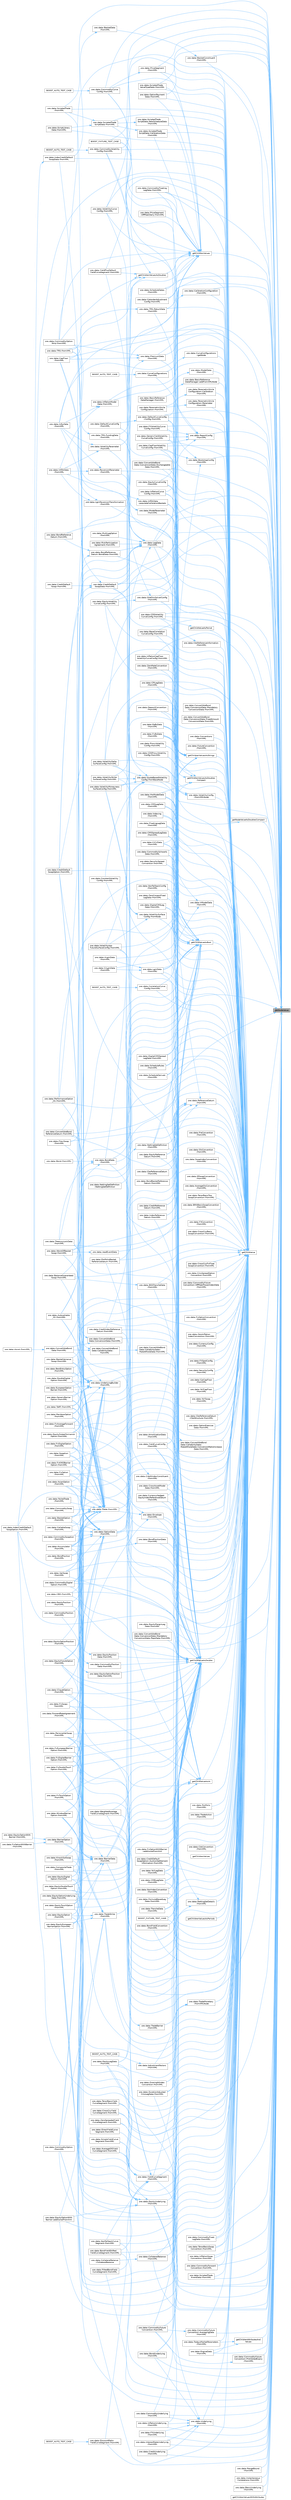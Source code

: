 digraph "getNodeValue"
{
 // INTERACTIVE_SVG=YES
 // LATEX_PDF_SIZE
  bgcolor="transparent";
  edge [fontname=Helvetica,fontsize=10,labelfontname=Helvetica,labelfontsize=10];
  node [fontname=Helvetica,fontsize=10,shape=box,height=0.2,width=0.4];
  rankdir="RL";
  Node1 [label="getNodeValue",height=0.2,width=0.4,color="gray40", fillcolor="grey60", style="filled", fontcolor="black",tooltip="Get a node's value."];
  Node1 -> Node2 [dir="back",color="steelblue1",style="solid"];
  Node2 [label="BOOST_FIXTURE_TEST_CASE",height=0.2,width=0.4,color="grey40", fillcolor="white", style="filled",URL="$xmlmanipulation_8cpp.html#aa0312ecf31814fd12e8287d1726d3070",tooltip=" "];
  Node1 -> Node3 [dir="back",color="steelblue1",style="solid"];
  Node3 [label="ore::data::BootstrapConfig\l::fromXML",height=0.2,width=0.4,color="grey40", fillcolor="white", style="filled",URL="$classore_1_1data_1_1_bootstrap_config.html#a510baf06568510646decfeaf1753e526",tooltip=" "];
  Node3 -> Node4 [dir="back",color="steelblue1",style="solid"];
  Node4 [label="ore::data::CapFloorVolatility\lCurveConfig::fromXML",height=0.2,width=0.4,color="grey40", fillcolor="white", style="filled",URL="$classore_1_1data_1_1_cap_floor_volatility_curve_config.html#a7741ae0fc924943de5bfe02928262eb7",tooltip=" "];
  Node3 -> Node5 [dir="back",color="steelblue1",style="solid"];
  Node5 [label="ore::data::DefaultCurveConfig\l::Config::fromXML",height=0.2,width=0.4,color="grey40", fillcolor="white", style="filled",URL="$classore_1_1data_1_1_default_curve_config_1_1_config.html#a7741ae0fc924943de5bfe02928262eb7",tooltip=" "];
  Node5 -> Node6 [dir="back",color="steelblue1",style="solid"];
  Node6 [label="ore::data::DefaultCurveConfig\l::fromXML",height=0.2,width=0.4,color="grey40", fillcolor="white", style="filled",URL="$classore_1_1data_1_1_default_curve_config.html#a7741ae0fc924943de5bfe02928262eb7",tooltip=" "];
  Node3 -> Node7 [dir="back",color="steelblue1",style="solid"];
  Node7 [label="ore::data::YieldCurveConfig\l::fromXML",height=0.2,width=0.4,color="grey40", fillcolor="white", style="filled",URL="$classore_1_1data_1_1_yield_curve_config.html#a7741ae0fc924943de5bfe02928262eb7",tooltip=" "];
  Node1 -> Node8 [dir="back",color="steelblue1",style="solid"];
  Node8 [label="ore::data::OneDimSolverConfig\l::fromXML",height=0.2,width=0.4,color="grey40", fillcolor="white", style="filled",URL="$classore_1_1data_1_1_one_dim_solver_config.html#a510baf06568510646decfeaf1753e526",tooltip=" "];
  Node8 -> Node9 [dir="back",color="steelblue1",style="solid"];
  Node9 [label="ore::data::CommodityVolatility\lConfig::fromXML",height=0.2,width=0.4,color="grey40", fillcolor="white", style="filled",URL="$classore_1_1data_1_1_commodity_volatility_config.html#a7741ae0fc924943de5bfe02928262eb7",tooltip=" "];
  Node9 -> Node10 [dir="back",color="steelblue1",style="solid"];
  Node10 [label="BOOST_AUTO_TEST_CASE",height=0.2,width=0.4,color="grey40", fillcolor="white", style="filled",URL="$test_2commodityvolcurveconfig_8cpp.html#a76d2ace592975c551478cdd34b5aa6d1",tooltip=" "];
  Node8 -> Node11 [dir="back",color="steelblue1",style="solid"];
  Node11 [label="ore::data::EquityVolatility\lCurveConfig::fromXML",height=0.2,width=0.4,color="grey40", fillcolor="white", style="filled",URL="$classore_1_1data_1_1_equity_volatility_curve_config.html#a7741ae0fc924943de5bfe02928262eb7",tooltip=" "];
  Node1 -> Node12 [dir="back",color="steelblue1",style="solid"];
  Node12 [label="ore::data::VolatilityCurve\lConfig::fromXML",height=0.2,width=0.4,color="grey40", fillcolor="white", style="filled",URL="$classore_1_1data_1_1_volatility_curve_config.html#a510baf06568510646decfeaf1753e526",tooltip=" "];
  Node1 -> Node13 [dir="back",color="steelblue1",style="solid"];
  Node13 [label="ore::data::VolatilityDelta\lSurfaceConfig::fromXML",height=0.2,width=0.4,color="grey40", fillcolor="white", style="filled",URL="$classore_1_1data_1_1_volatility_delta_surface_config.html#a510baf06568510646decfeaf1753e526",tooltip=" "];
  Node1 -> Node14 [dir="back",color="steelblue1",style="solid"];
  Node14 [label="ore::data::VolatilityMoneyness\lSurfaceConfig::fromXML",height=0.2,width=0.4,color="grey40", fillcolor="white", style="filled",URL="$classore_1_1data_1_1_volatility_moneyness_surface_config.html#a510baf06568510646decfeaf1753e526",tooltip=" "];
  Node1 -> Node15 [dir="back",color="steelblue1",style="solid"];
  Node15 [label="ore::data::BasketConstituent\l::fromXML",height=0.2,width=0.4,color="grey40", fillcolor="white", style="filled",URL="$classore_1_1data_1_1_basket_constituent.html#a510baf06568510646decfeaf1753e526",tooltip=" "];
  Node15 -> Node16 [dir="back",color="steelblue1",style="solid"];
  Node16 [label="ore::data::BasketData\l::fromXML",height=0.2,width=0.4,color="grey40", fillcolor="white", style="filled",URL="$classore_1_1data_1_1_basket_data.html#a510baf06568510646decfeaf1753e526",tooltip=" "];
  Node16 -> Node17 [dir="back",color="steelblue1",style="solid"];
  Node17 [label="ore::data::IndexCreditDefault\lSwapData::fromXML",height=0.2,width=0.4,color="grey40", fillcolor="white", style="filled",URL="$classore_1_1data_1_1_index_credit_default_swap_data.html#a510baf06568510646decfeaf1753e526",tooltip=" "];
  Node17 -> Node18 [dir="back",color="steelblue1",style="solid"];
  Node18 [label="ore::data::IndexCreditDefault\lSwapOption::fromXML",height=0.2,width=0.4,color="grey40", fillcolor="white", style="filled",URL="$classore_1_1data_1_1_index_credit_default_swap_option.html#a510baf06568510646decfeaf1753e526",tooltip=" "];
  Node1 -> Node19 [dir="back",color="steelblue1",style="solid"];
  Node19 [label="ore::data::CollateralBalance\l::fromXML",height=0.2,width=0.4,color="grey40", fillcolor="white", style="filled",URL="$classore_1_1data_1_1_collateral_balance.html#a510baf06568510646decfeaf1753e526",tooltip=" "];
  Node19 -> Node20 [dir="back",color="steelblue1",style="solid"];
  Node20 [label="ore::data::CollateralBalance\l::CollateralBalance",height=0.2,width=0.4,color="grey40", fillcolor="white", style="filled",URL="$classore_1_1data_1_1_collateral_balance.html#a2c47fd4e5eb93d32045a6f5ef4b15dd9",tooltip=" "];
  Node1 -> Node21 [dir="back",color="steelblue1",style="solid"];
  Node21 [label="ore::data::CommodityFixed\lLegData::fromXML",height=0.2,width=0.4,color="grey40", fillcolor="white", style="filled",URL="$classore_1_1data_1_1_commodity_fixed_leg_data.html#a510baf06568510646decfeaf1753e526",tooltip=" "];
  Node1 -> Node22 [dir="back",color="steelblue1",style="solid"];
  Node22 [label="ore::data::CommodityFloating\lLegData::fromXML",height=0.2,width=0.4,color="grey40", fillcolor="white", style="filled",URL="$classore_1_1data_1_1_commodity_floating_leg_data.html#a510baf06568510646decfeaf1753e526",tooltip=" "];
  Node1 -> Node23 [dir="back",color="steelblue1",style="solid"];
  Node23 [label="ore::data::CommodityOption\lStrip::fromXML",height=0.2,width=0.4,color="grey40", fillcolor="white", style="filled",URL="$classore_1_1data_1_1_commodity_option_strip.html#a510baf06568510646decfeaf1753e526",tooltip=" "];
  Node1 -> Node24 [dir="back",color="steelblue1",style="solid"];
  Node24 [label="ore::data::ConvertibleBond\lData::ConversionData::Exchangeable\lData::fromXML",height=0.2,width=0.4,color="grey40", fillcolor="white", style="filled",URL="$classore_1_1data_1_1_convertible_bond_data_1_1_conversion_data_1_1_exchangeable_data.html#a510baf06568510646decfeaf1753e526",tooltip=" "];
  Node1 -> Node18 [dir="back",color="steelblue1",style="solid"];
  Node1 -> Node25 [dir="back",color="steelblue1",style="solid"];
  Node25 [label="ore::data::RangeBound\l::fromXML",height=0.2,width=0.4,color="grey40", fillcolor="white", style="filled",URL="$classore_1_1data_1_1_range_bound.html#a510baf06568510646decfeaf1753e526",tooltip=" "];
  Node1 -> Node26 [dir="back",color="steelblue1",style="solid"];
  Node26 [label="ore::data::Underlying\l::fromXML",height=0.2,width=0.4,color="grey40", fillcolor="white", style="filled",URL="$classore_1_1data_1_1_underlying.html#a510baf06568510646decfeaf1753e526",tooltip=" "];
  Node26 -> Node27 [dir="back",color="steelblue1",style="solid"];
  Node27 [label="ore::data::EquityUnderlying\l::fromXML",height=0.2,width=0.4,color="grey40", fillcolor="white", style="filled",URL="$classore_1_1data_1_1_equity_underlying.html#a7741ae0fc924943de5bfe02928262eb7",tooltip=" "];
  Node27 -> Node28 [dir="back",color="steelblue1",style="solid"];
  Node28 [label="ore::data::EquityOptionWith\lBarrier::additionalFromXml",height=0.2,width=0.4,color="grey40", fillcolor="white", style="filled",URL="$classore_1_1data_1_1_equity_option_with_barrier.html#a32a53e87b35de4acfc761bbc6e559b93",tooltip=" "];
  Node27 -> Node29 [dir="back",color="steelblue1",style="solid"];
  Node29 [label="ore::data::EquityDigital\lOption::fromXML",height=0.2,width=0.4,color="grey40", fillcolor="white", style="filled",URL="$classore_1_1data_1_1_equity_digital_option.html#a7741ae0fc924943de5bfe02928262eb7",tooltip=" "];
  Node27 -> Node30 [dir="back",color="steelblue1",style="solid"];
  Node30 [label="ore::data::EquityDoubleTouch\lOption::fromXML",height=0.2,width=0.4,color="grey40", fillcolor="white", style="filled",URL="$classore_1_1data_1_1_equity_double_touch_option.html#a7741ae0fc924943de5bfe02928262eb7",tooltip=" "];
  Node27 -> Node31 [dir="back",color="steelblue1",style="solid"];
  Node31 [label="ore::data::EquityEuropean\lBarrierOption::fromXML",height=0.2,width=0.4,color="grey40", fillcolor="white", style="filled",URL="$classore_1_1data_1_1_equity_european_barrier_option.html#a7741ae0fc924943de5bfe02928262eb7",tooltip=" "];
  Node27 -> Node32 [dir="back",color="steelblue1",style="solid"];
  Node32 [label="ore::data::EquityOption\l::fromXML",height=0.2,width=0.4,color="grey40", fillcolor="white", style="filled",URL="$classore_1_1data_1_1_equity_option.html#a7741ae0fc924943de5bfe02928262eb7",tooltip=" "];
  Node27 -> Node33 [dir="back",color="steelblue1",style="solid"];
  Node33 [label="ore::data::EquityOptionUnderlying\lData::fromXML",height=0.2,width=0.4,color="grey40", fillcolor="white", style="filled",URL="$classore_1_1data_1_1_equity_option_underlying_data.html#a7741ae0fc924943de5bfe02928262eb7",tooltip=" "];
  Node27 -> Node34 [dir="back",color="steelblue1",style="solid"];
  Node34 [label="ore::data::EquityTouchOption\l::fromXML",height=0.2,width=0.4,color="grey40", fillcolor="white", style="filled",URL="$classore_1_1data_1_1_equity_touch_option.html#a7741ae0fc924943de5bfe02928262eb7",tooltip=" "];
  Node27 -> Node35 [dir="back",color="steelblue1",style="solid"];
  Node35 [label="ore::data::EquityLegData\l::fromXML",height=0.2,width=0.4,color="grey40", fillcolor="white", style="filled",URL="$classore_1_1data_1_1_equity_leg_data.html#a7741ae0fc924943de5bfe02928262eb7",tooltip=" "];
  Node26 -> Node36 [dir="back",color="steelblue1",style="solid"];
  Node36 [label="ore::data::CommodityUnderlying\l::fromXML",height=0.2,width=0.4,color="grey40", fillcolor="white", style="filled",URL="$classore_1_1data_1_1_commodity_underlying.html#a7741ae0fc924943de5bfe02928262eb7",tooltip=" "];
  Node26 -> Node37 [dir="back",color="steelblue1",style="solid"];
  Node37 [label="ore::data::FXUnderlying\l::fromXML",height=0.2,width=0.4,color="grey40", fillcolor="white", style="filled",URL="$classore_1_1data_1_1_f_x_underlying.html#a7741ae0fc924943de5bfe02928262eb7",tooltip=" "];
  Node26 -> Node38 [dir="back",color="steelblue1",style="solid"];
  Node38 [label="ore::data::InterestRateUnderlying\l::fromXML",height=0.2,width=0.4,color="grey40", fillcolor="white", style="filled",URL="$classore_1_1data_1_1_interest_rate_underlying.html#a7741ae0fc924943de5bfe02928262eb7",tooltip=" "];
  Node26 -> Node39 [dir="back",color="steelblue1",style="solid"];
  Node39 [label="ore::data::InflationUnderlying\l::fromXML",height=0.2,width=0.4,color="grey40", fillcolor="white", style="filled",URL="$classore_1_1data_1_1_inflation_underlying.html#a7741ae0fc924943de5bfe02928262eb7",tooltip=" "];
  Node26 -> Node40 [dir="back",color="steelblue1",style="solid"];
  Node40 [label="ore::data::CreditUnderlying\l::fromXML",height=0.2,width=0.4,color="grey40", fillcolor="white", style="filled",URL="$classore_1_1data_1_1_credit_underlying.html#a7741ae0fc924943de5bfe02928262eb7",tooltip=" "];
  Node26 -> Node41 [dir="back",color="steelblue1",style="solid"];
  Node41 [label="ore::data::BondUnderlying\l::fromXML",height=0.2,width=0.4,color="grey40", fillcolor="white", style="filled",URL="$classore_1_1data_1_1_bond_underlying.html#a7741ae0fc924943de5bfe02928262eb7",tooltip=" "];
  Node1 -> Node42 [dir="back",color="steelblue1",style="solid"];
  Node42 [label="ore::data::BaseCorrelation\lCurveConfig::fromXML",height=0.2,width=0.4,color="grey40", fillcolor="white", style="filled",URL="$classore_1_1data_1_1_base_correlation_curve_config.html#a7741ae0fc924943de5bfe02928262eb7",tooltip=" "];
  Node1 -> Node4 [dir="back",color="steelblue1",style="solid"];
  Node1 -> Node43 [dir="back",color="steelblue1",style="solid"];
  Node43 [label="ore::data::CDSVolatility\lCurveConfig::fromXML",height=0.2,width=0.4,color="grey40", fillcolor="white", style="filled",URL="$classore_1_1data_1_1_c_d_s_volatility_curve_config.html#a7741ae0fc924943de5bfe02928262eb7",tooltip=" "];
  Node1 -> Node44 [dir="back",color="steelblue1",style="solid"];
  Node44 [label="ore::data::PriceSegment\l::fromXML",height=0.2,width=0.4,color="grey40", fillcolor="white", style="filled",URL="$classore_1_1data_1_1_price_segment.html#a7741ae0fc924943de5bfe02928262eb7",tooltip=" "];
  Node44 -> Node45 [dir="back",color="steelblue1",style="solid"];
  Node45 [label="ore::data::CommodityCurve\lConfig::fromXML",height=0.2,width=0.4,color="grey40", fillcolor="white", style="filled",URL="$classore_1_1data_1_1_commodity_curve_config.html#a7741ae0fc924943de5bfe02928262eb7",tooltip=" "];
  Node45 -> Node46 [dir="back",color="steelblue1",style="solid"];
  Node46 [label="BOOST_AUTO_TEST_CASE",height=0.2,width=0.4,color="grey40", fillcolor="white", style="filled",URL="$test_2commoditycurveconfig_8cpp.html#a211329d4e6d8e3d23c39ccee40f56f99",tooltip=" "];
  Node1 -> Node45 [dir="back",color="steelblue1",style="solid"];
  Node1 -> Node9 [dir="back",color="steelblue1",style="solid"];
  Node1 -> Node47 [dir="back",color="steelblue1",style="solid"];
  Node47 [label="ore::data::TenorBasisSwap\lConvention::fromXML",height=0.2,width=0.4,color="grey40", fillcolor="white", style="filled",URL="$classore_1_1data_1_1_tenor_basis_swap_convention.html#a7741ae0fc924943de5bfe02928262eb7",tooltip=" "];
  Node1 -> Node48 [dir="back",color="steelblue1",style="solid"];
  Node48 [label="ore::data::InflationSwap\lConvention::fromXML",height=0.2,width=0.4,color="grey40", fillcolor="white", style="filled",URL="$classore_1_1data_1_1_inflation_swap_convention.html#a7741ae0fc924943de5bfe02928262eb7",tooltip=" "];
  Node1 -> Node49 [dir="back",color="steelblue1",style="solid"];
  Node49 [label="ore::data::CommodityForward\lConvention::fromXML",height=0.2,width=0.4,color="grey40", fillcolor="white", style="filled",URL="$classore_1_1data_1_1_commodity_forward_convention.html#a7741ae0fc924943de5bfe02928262eb7",tooltip=" "];
  Node1 -> Node50 [dir="back",color="steelblue1",style="solid"];
  Node50 [label="ore::data::CommodityFuture\lConvention::AveragingData\l::fromXML",height=0.2,width=0.4,color="grey40", fillcolor="white", style="filled",URL="$classore_1_1data_1_1_commodity_future_convention_1_1_averaging_data.html#a7741ae0fc924943de5bfe02928262eb7",tooltip="Serialisation."];
  Node50 -> Node51 [dir="back",color="steelblue1",style="solid"];
  Node51 [label="ore::data::CommodityFuture\lConvention::fromXML",height=0.2,width=0.4,color="grey40", fillcolor="white", style="filled",URL="$classore_1_1data_1_1_commodity_future_convention.html#a7741ae0fc924943de5bfe02928262eb7",tooltip="Serialisation."];
  Node1 -> Node52 [dir="back",color="steelblue1",style="solid"];
  Node52 [label="ore::data::CommodityFuture\lConvention::ProhibitedExpiry\l::fromXML",height=0.2,width=0.4,color="grey40", fillcolor="white", style="filled",URL="$classore_1_1data_1_1_commodity_future_convention_1_1_prohibited_expiry.html#a7741ae0fc924943de5bfe02928262eb7",tooltip=" "];
  Node52 -> Node51 [dir="back",color="steelblue1",style="solid"];
  Node1 -> Node51 [dir="back",color="steelblue1",style="solid"];
  Node1 -> Node5 [dir="back",color="steelblue1",style="solid"];
  Node1 -> Node11 [dir="back",color="steelblue1",style="solid"];
  Node1 -> Node53 [dir="back",color="steelblue1",style="solid"];
  Node53 [label="ore::data::InflationCapFloor\lVolatilityCurveConfig::fromXML",height=0.2,width=0.4,color="grey40", fillcolor="white", style="filled",URL="$classore_1_1data_1_1_inflation_cap_floor_volatility_curve_config.html#a7741ae0fc924943de5bfe02928262eb7",tooltip=" "];
  Node1 -> Node54 [dir="back",color="steelblue1",style="solid"];
  Node54 [label="ore::data::ReportConfig\l::fromXML",height=0.2,width=0.4,color="grey40", fillcolor="white", style="filled",URL="$classore_1_1data_1_1_report_config.html#a7741ae0fc924943de5bfe02928262eb7",tooltip=" "];
  Node54 -> Node4 [dir="back",color="steelblue1",style="solid"];
  Node54 -> Node9 [dir="back",color="steelblue1",style="solid"];
  Node54 -> Node55 [dir="back",color="steelblue1",style="solid"];
  Node55 [label="ore::data::CurveConfigurations\l::fromXML",height=0.2,width=0.4,color="grey40", fillcolor="white", style="filled",URL="$classore_1_1data_1_1_curve_configurations.html#a7741ae0fc924943de5bfe02928262eb7",tooltip=" "];
  Node55 -> Node56 [dir="back",color="steelblue1",style="solid"];
  Node56 [label="BOOST_AUTO_TEST_CASE",height=0.2,width=0.4,color="grey40", fillcolor="white", style="filled",URL="$equitymarketdata_8cpp.html#a0a8db005e5898e1432e60360308e9a6f",tooltip=" "];
  Node54 -> Node11 [dir="back",color="steelblue1",style="solid"];
  Node54 -> Node57 [dir="back",color="steelblue1",style="solid"];
  Node57 [label="ore::data::FXVolatilityCurve\lConfig::fromXML",height=0.2,width=0.4,color="grey40", fillcolor="white", style="filled",URL="$classore_1_1data_1_1_f_x_volatility_curve_config.html#a7741ae0fc924943de5bfe02928262eb7",tooltip=" "];
  Node54 -> Node58 [dir="back",color="steelblue1",style="solid"];
  Node58 [label="ore::data::GenericYieldVolatility\lCurveConfig::fromXML",height=0.2,width=0.4,color="grey40", fillcolor="white", style="filled",URL="$classore_1_1data_1_1_generic_yield_volatility_curve_config.html#a7741ae0fc924943de5bfe02928262eb7",tooltip=" "];
  Node1 -> Node59 [dir="back",color="steelblue1",style="solid"];
  Node59 [label="ore::data::YieldCurveSegment\l::fromXML",height=0.2,width=0.4,color="grey40", fillcolor="white", style="filled",URL="$classore_1_1data_1_1_yield_curve_segment.html#a7741ae0fc924943de5bfe02928262eb7",tooltip=" "];
  Node59 -> Node60 [dir="back",color="steelblue1",style="solid"];
  Node60 [label="ore::data::DirectYieldCurve\lSegment::fromXML",height=0.2,width=0.4,color="grey40", fillcolor="white", style="filled",URL="$classore_1_1data_1_1_direct_yield_curve_segment.html#a7741ae0fc924943de5bfe02928262eb7",tooltip=" "];
  Node59 -> Node61 [dir="back",color="steelblue1",style="solid"];
  Node61 [label="ore::data::SimpleYieldCurve\lSegment::fromXML",height=0.2,width=0.4,color="grey40", fillcolor="white", style="filled",URL="$classore_1_1data_1_1_simple_yield_curve_segment.html#a7741ae0fc924943de5bfe02928262eb7",tooltip=" "];
  Node59 -> Node62 [dir="back",color="steelblue1",style="solid"];
  Node62 [label="ore::data::AverageOISYield\lCurveSegment::fromXML",height=0.2,width=0.4,color="grey40", fillcolor="white", style="filled",URL="$classore_1_1data_1_1_average_o_i_s_yield_curve_segment.html#a7741ae0fc924943de5bfe02928262eb7",tooltip=" "];
  Node59 -> Node63 [dir="back",color="steelblue1",style="solid"];
  Node63 [label="ore::data::TenorBasisYield\lCurveSegment::fromXML",height=0.2,width=0.4,color="grey40", fillcolor="white", style="filled",URL="$classore_1_1data_1_1_tenor_basis_yield_curve_segment.html#a7741ae0fc924943de5bfe02928262eb7",tooltip=" "];
  Node59 -> Node64 [dir="back",color="steelblue1",style="solid"];
  Node64 [label="ore::data::CrossCcyYield\lCurveSegment::fromXML",height=0.2,width=0.4,color="grey40", fillcolor="white", style="filled",URL="$classore_1_1data_1_1_cross_ccy_yield_curve_segment.html#a7741ae0fc924943de5bfe02928262eb7",tooltip=" "];
  Node59 -> Node65 [dir="back",color="steelblue1",style="solid"];
  Node65 [label="ore::data::ZeroSpreadedYield\lCurveSegment::fromXML",height=0.2,width=0.4,color="grey40", fillcolor="white", style="filled",URL="$classore_1_1data_1_1_zero_spreaded_yield_curve_segment.html#a7741ae0fc924943de5bfe02928262eb7",tooltip=" "];
  Node59 -> Node66 [dir="back",color="steelblue1",style="solid"];
  Node66 [label="ore::data::WeightedAverage\lYieldCurveSegment::fromXML",height=0.2,width=0.4,color="grey40", fillcolor="white", style="filled",URL="$classore_1_1data_1_1_weighted_average_yield_curve_segment.html#a7741ae0fc924943de5bfe02928262eb7",tooltip=" "];
  Node59 -> Node67 [dir="back",color="steelblue1",style="solid"];
  Node67 [label="ore::data::YieldPlusDefault\lYieldCurveSegment::fromXML",height=0.2,width=0.4,color="grey40", fillcolor="white", style="filled",URL="$classore_1_1data_1_1_yield_plus_default_yield_curve_segment.html#a7741ae0fc924943de5bfe02928262eb7",tooltip=" "];
  Node59 -> Node68 [dir="back",color="steelblue1",style="solid"];
  Node68 [label="ore::data::DiscountRatio\lYieldCurveSegment::fromXML",height=0.2,width=0.4,color="grey40", fillcolor="white", style="filled",URL="$classore_1_1data_1_1_discount_ratio_yield_curve_segment.html#a7741ae0fc924943de5bfe02928262eb7",tooltip=" "];
  Node68 -> Node69 [dir="back",color="steelblue1",style="solid"];
  Node69 [label="BOOST_AUTO_TEST_CASE",height=0.2,width=0.4,color="grey40", fillcolor="white", style="filled",URL="$test_2curveconfig_8cpp.html#ac3d1d49df97d682bf9887e65c4156404",tooltip=" "];
  Node59 -> Node70 [dir="back",color="steelblue1",style="solid"];
  Node70 [label="ore::data::FittedBondYield\lCurveSegment::fromXML",height=0.2,width=0.4,color="grey40", fillcolor="white", style="filled",URL="$classore_1_1data_1_1_fitted_bond_yield_curve_segment.html#a7741ae0fc924943de5bfe02928262eb7",tooltip=" "];
  Node59 -> Node71 [dir="back",color="steelblue1",style="solid"];
  Node71 [label="ore::data::IborFallbackCurve\lSegment::fromXML",height=0.2,width=0.4,color="grey40", fillcolor="white", style="filled",URL="$classore_1_1data_1_1_ibor_fallback_curve_segment.html#a7741ae0fc924943de5bfe02928262eb7",tooltip=" "];
  Node59 -> Node72 [dir="back",color="steelblue1",style="solid"];
  Node72 [label="ore::data::BondYieldShifted\lYieldCurveSegment::fromXML",height=0.2,width=0.4,color="grey40", fillcolor="white", style="filled",URL="$classore_1_1data_1_1_bond_yield_shifted_yield_curve_segment.html#a7741ae0fc924943de5bfe02928262eb7",tooltip=" "];
  Node1 -> Node63 [dir="back",color="steelblue1",style="solid"];
  Node1 -> Node68 [dir="back",color="steelblue1",style="solid"];
  Node1 -> Node70 [dir="back",color="steelblue1",style="solid"];
  Node1 -> Node71 [dir="back",color="steelblue1",style="solid"];
  Node1 -> Node72 [dir="back",color="steelblue1",style="solid"];
  Node1 -> Node73 [dir="back",color="steelblue1",style="solid"];
  Node73 [label="ore::data::CalibrationConfiguration\l::fromXML",height=0.2,width=0.4,color="grey40", fillcolor="white", style="filled",URL="$classore_1_1data_1_1_calibration_configuration.html#a7741ae0fc924943de5bfe02928262eb7",tooltip=" "];
  Node73 -> Node74 [dir="back",color="steelblue1",style="solid"];
  Node74 [label="ore::data::InfJyData\l::fromXML",height=0.2,width=0.4,color="grey40", fillcolor="white", style="filled",URL="$classore_1_1data_1_1_inf_jy_data.html#a7741ae0fc924943de5bfe02928262eb7",tooltip=" "];
  Node1 -> Node75 [dir="back",color="steelblue1",style="solid"];
  Node75 [label="ore::data::Instantaneous\lCorrelations::fromXML",height=0.2,width=0.4,color="grey40", fillcolor="white", style="filled",URL="$classore_1_1data_1_1_instantaneous_correlations.html#a7741ae0fc924943de5bfe02928262eb7",tooltip="Populate members from XML."];
  Node1 -> Node76 [dir="back",color="steelblue1",style="solid"];
  Node76 [label="ore::data::VolatilityParameter\l::fromXML",height=0.2,width=0.4,color="grey40", fillcolor="white", style="filled",URL="$classore_1_1data_1_1_volatility_parameter.html#a7741ae0fc924943de5bfe02928262eb7",tooltip=" "];
  Node76 -> Node77 [dir="back",color="steelblue1",style="solid"];
  Node77 [label="ore::data::InfDkData\l::fromXML",height=0.2,width=0.4,color="grey40", fillcolor="white", style="filled",URL="$classore_1_1data_1_1_inf_dk_data.html#a7741ae0fc924943de5bfe02928262eb7",tooltip=" "];
  Node76 -> Node74 [dir="back",color="steelblue1",style="solid"];
  Node1 -> Node78 [dir="back",color="steelblue1",style="solid"];
  Node78 [label="ore::data::BondData\l::fromXML",height=0.2,width=0.4,color="grey40", fillcolor="white", style="filled",URL="$classore_1_1data_1_1_bond_data.html#a7741ae0fc924943de5bfe02928262eb7",tooltip="XMLSerializable interface."];
  Node78 -> Node79 [dir="back",color="steelblue1",style="solid"];
  Node79 [label="ore::data::ConvertibleBond\lData::fromXML",height=0.2,width=0.4,color="grey40", fillcolor="white", style="filled",URL="$classore_1_1data_1_1_convertible_bond_data.html#a510baf06568510646decfeaf1753e526",tooltip=" "];
  Node79 -> Node80 [dir="back",color="steelblue1",style="solid"];
  Node80 [label="ore::data::Ascot::fromXML",height=0.2,width=0.4,color="grey40", fillcolor="white", style="filled",URL="$classore_1_1data_1_1_ascot.html#a7741ae0fc924943de5bfe02928262eb7",tooltip=" "];
  Node78 -> Node81 [dir="back",color="steelblue1",style="solid"];
  Node81 [label="ore::data::Bond::fromXML",height=0.2,width=0.4,color="grey40", fillcolor="white", style="filled",URL="$classore_1_1data_1_1_bond.html#a7741ae0fc924943de5bfe02928262eb7",tooltip="XMLSerializable interface."];
  Node78 -> Node82 [dir="back",color="steelblue1",style="solid"];
  Node82 [label="ore::data::TreasuryLockData\l::fromXML",height=0.2,width=0.4,color="grey40", fillcolor="white", style="filled",URL="$classore_1_1data_1_1_treasury_lock_data.html#a7741ae0fc924943de5bfe02928262eb7",tooltip="XMLSerializable interface."];
  Node1 -> Node83 [dir="back",color="steelblue1",style="solid"];
  Node83 [label="ore::data::CommodityDigital\lOption::fromXML",height=0.2,width=0.4,color="grey40", fillcolor="white", style="filled",URL="$classore_1_1data_1_1_commodity_digital_option.html#a7741ae0fc924943de5bfe02928262eb7",tooltip=" "];
  Node1 -> Node84 [dir="back",color="steelblue1",style="solid"];
  Node84 [label="ore::data::CommodityOption\l::fromXML",height=0.2,width=0.4,color="grey40", fillcolor="white", style="filled",URL="$classore_1_1data_1_1_commodity_option.html#a7741ae0fc924943de5bfe02928262eb7",tooltip=" "];
  Node1 -> Node85 [dir="back",color="steelblue1",style="solid"];
  Node85 [label="ore::data::CreditDefault\lSwapData::fromXML",height=0.2,width=0.4,color="grey40", fillcolor="white", style="filled",URL="$classore_1_1data_1_1_credit_default_swap_data.html#a7741ae0fc924943de5bfe02928262eb7",tooltip=" "];
  Node85 -> Node17 [dir="back",color="steelblue1",style="solid"];
  Node85 -> Node86 [dir="back",color="steelblue1",style="solid"];
  Node86 [label="ore::data::CreditDefault\lSwap::fromXML",height=0.2,width=0.4,color="grey40", fillcolor="white", style="filled",URL="$classore_1_1data_1_1_credit_default_swap.html#a7741ae0fc924943de5bfe02928262eb7",tooltip=" "];
  Node85 -> Node87 [dir="back",color="steelblue1",style="solid"];
  Node87 [label="ore::data::CreditDefault\lSwapOption::fromXML",height=0.2,width=0.4,color="grey40", fillcolor="white", style="filled",URL="$classore_1_1data_1_1_credit_default_swap_option.html#a7741ae0fc924943de5bfe02928262eb7",tooltip=" "];
  Node1 -> Node87 [dir="back",color="steelblue1",style="solid"];
  Node1 -> Node88 [dir="back",color="steelblue1",style="solid"];
  Node88 [label="ore::data::DurationAdjusted\lCmsLegData::fromXML",height=0.2,width=0.4,color="grey40", fillcolor="white", style="filled",URL="$classore_1_1data_1_1_duration_adjusted_cms_leg_data.html#a7741ae0fc924943de5bfe02928262eb7",tooltip=" "];
  Node1 -> Node89 [dir="back",color="steelblue1",style="solid"];
  Node89 [label="ore::data::EngineData\l::fromXML",height=0.2,width=0.4,color="grey40", fillcolor="white", style="filled",URL="$classore_1_1data_1_1_engine_data.html#a7741ae0fc924943de5bfe02928262eb7",tooltip=" "];
  Node1 -> Node90 [dir="back",color="steelblue1",style="solid"];
  Node90 [label="ore::data::Envelope\l::fromXML",height=0.2,width=0.4,color="grey40", fillcolor="white", style="filled",URL="$classore_1_1data_1_1_envelope.html#a7741ae0fc924943de5bfe02928262eb7",tooltip=" "];
  Node90 -> Node91 [dir="back",color="steelblue1",style="solid"];
  Node91 [label="ore::data::CompositeTrade\l::fromXML",height=0.2,width=0.4,color="grey40", fillcolor="white", style="filled",URL="$classore_1_1data_1_1_composite_trade.html#a7741ae0fc924943de5bfe02928262eb7",tooltip=" "];
  Node90 -> Node92 [dir="back",color="steelblue1",style="solid"];
  Node92 [label="ore::data::PortfolioBasket\lReferenceDatum::fromXML",height=0.2,width=0.4,color="grey40", fillcolor="white", style="filled",URL="$classore_1_1data_1_1_portfolio_basket_reference_datum.html#a7741ae0fc924943de5bfe02928262eb7",tooltip=" "];
  Node90 -> Node93 [dir="back",color="steelblue1",style="solid"];
  Node93 [label="ore::data::Trade::fromXML",height=0.2,width=0.4,color="grey40", fillcolor="white", style="filled",URL="$classore_1_1data_1_1_trade.html#a7741ae0fc924943de5bfe02928262eb7",tooltip=" "];
  Node93 -> Node94 [dir="back",color="steelblue1",style="solid"];
  Node94 [label="ore::data::BalanceGuaranteed\lSwap::fromXML",height=0.2,width=0.4,color="grey40", fillcolor="white", style="filled",URL="$classore_1_1data_1_1_balance_guaranteed_swap.html#a510baf06568510646decfeaf1753e526",tooltip=" "];
  Node93 -> Node95 [dir="back",color="steelblue1",style="solid"];
  Node95 [label="ore::data::BarrierOption\l::fromXML",height=0.2,width=0.4,color="grey40", fillcolor="white", style="filled",URL="$classore_1_1data_1_1_barrier_option.html#a510baf06568510646decfeaf1753e526",tooltip=" "];
  Node95 -> Node96 [dir="back",color="steelblue1",style="solid"];
  Node96 [label="ore::data::FxOptionWithBarrier\l::fromXML",height=0.2,width=0.4,color="grey40", fillcolor="white", style="filled",URL="$classore_1_1data_1_1_fx_option_with_barrier.html#a510baf06568510646decfeaf1753e526",tooltip=" "];
  Node95 -> Node97 [dir="back",color="steelblue1",style="solid"];
  Node97 [label="ore::data::EquityOptionWith\lBarrier::fromXML",height=0.2,width=0.4,color="grey40", fillcolor="white", style="filled",URL="$classore_1_1data_1_1_equity_option_with_barrier.html#a510baf06568510646decfeaf1753e526",tooltip=" "];
  Node93 -> Node98 [dir="back",color="steelblue1",style="solid"];
  Node98 [label="ore::data::CallableSwap\l::fromXML",height=0.2,width=0.4,color="grey40", fillcolor="white", style="filled",URL="$classore_1_1data_1_1_callable_swap.html#a510baf06568510646decfeaf1753e526",tooltip=" "];
  Node93 -> Node99 [dir="back",color="steelblue1",style="solid"];
  Node99 [label="ore::data::CliquetOption\l::fromXML",height=0.2,width=0.4,color="grey40", fillcolor="white", style="filled",URL="$classore_1_1data_1_1_cliquet_option.html#a510baf06568510646decfeaf1753e526",tooltip=" "];
  Node93 -> Node23 [dir="back",color="steelblue1",style="solid"];
  Node93 -> Node100 [dir="back",color="steelblue1",style="solid"];
  Node100 [label="ore::data::CommoditySwap\l::fromXML",height=0.2,width=0.4,color="grey40", fillcolor="white", style="filled",URL="$classore_1_1data_1_1_commodity_swap.html#a510baf06568510646decfeaf1753e526",tooltip=" "];
  Node93 -> Node101 [dir="back",color="steelblue1",style="solid"];
  Node101 [label="ore::data::CommoditySwaption\l::fromXML",height=0.2,width=0.4,color="grey40", fillcolor="white", style="filled",URL="$classore_1_1data_1_1_commodity_swaption.html#a510baf06568510646decfeaf1753e526",tooltip=" "];
  Node93 -> Node102 [dir="back",color="steelblue1",style="solid"];
  Node102 [label="ore::data::FailedTrade\l::fromXML",height=0.2,width=0.4,color="grey40", fillcolor="white", style="filled",URL="$classore_1_1data_1_1_failed_trade.html#a510baf06568510646decfeaf1753e526",tooltip=" "];
  Node93 -> Node103 [dir="back",color="steelblue1",style="solid"];
  Node103 [label="ore::data::FlexiSwap\l::fromXML",height=0.2,width=0.4,color="grey40", fillcolor="white", style="filled",URL="$classore_1_1data_1_1_flexi_swap.html#a510baf06568510646decfeaf1753e526",tooltip=" "];
  Node93 -> Node18 [dir="back",color="steelblue1",style="solid"];
  Node93 -> Node104 [dir="back",color="steelblue1",style="solid"];
  Node104 [label="ore::data::Accumulator\l::fromXML",height=0.2,width=0.4,color="grey40", fillcolor="white", style="filled",URL="$classore_1_1data_1_1_accumulator.html#a7741ae0fc924943de5bfe02928262eb7",tooltip=" "];
  Node93 -> Node105 [dir="back",color="steelblue1",style="solid"];
  Node105 [label="ore::data::AsianOption\l::fromXML",height=0.2,width=0.4,color="grey40", fillcolor="white", style="filled",URL="$classore_1_1data_1_1_asian_option.html#a7741ae0fc924943de5bfe02928262eb7",tooltip=" "];
  Node93 -> Node106 [dir="back",color="steelblue1",style="solid"];
  Node106 [label="ore::data::Autocallable\l_01::fromXML",height=0.2,width=0.4,color="grey40", fillcolor="white", style="filled",URL="$classore_1_1data_1_1_autocallable__01.html#a7741ae0fc924943de5bfe02928262eb7",tooltip=" "];
  Node93 -> Node107 [dir="back",color="steelblue1",style="solid"];
  Node107 [label="ore::data::BasketOption\l::fromXML",height=0.2,width=0.4,color="grey40", fillcolor="white", style="filled",URL="$classore_1_1data_1_1_basket_option.html#a7741ae0fc924943de5bfe02928262eb7",tooltip=" "];
  Node93 -> Node108 [dir="back",color="steelblue1",style="solid"];
  Node108 [label="ore::data::BasketVariance\lSwap::fromXML",height=0.2,width=0.4,color="grey40", fillcolor="white", style="filled",URL="$classore_1_1data_1_1_basket_variance_swap.html#a7741ae0fc924943de5bfe02928262eb7",tooltip=" "];
  Node93 -> Node109 [dir="back",color="steelblue1",style="solid"];
  Node109 [label="ore::data::BestEntryOption\l::fromXML",height=0.2,width=0.4,color="grey40", fillcolor="white", style="filled",URL="$classore_1_1data_1_1_best_entry_option.html#a7741ae0fc924943de5bfe02928262eb7",tooltip=" "];
  Node93 -> Node110 [dir="back",color="steelblue1",style="solid"];
  Node110 [label="ore::data::BondPosition\l::fromXML",height=0.2,width=0.4,color="grey40", fillcolor="white", style="filled",URL="$classore_1_1data_1_1_bond_position.html#a7741ae0fc924943de5bfe02928262eb7",tooltip=" "];
  Node93 -> Node111 [dir="back",color="steelblue1",style="solid"];
  Node111 [label="ore::data::CapFloor\l::fromXML",height=0.2,width=0.4,color="grey40", fillcolor="white", style="filled",URL="$classore_1_1data_1_1_cap_floor.html#a7741ae0fc924943de5bfe02928262eb7",tooltip=" "];
  Node93 -> Node112 [dir="back",color="steelblue1",style="solid"];
  Node112 [label="ore::data::CBO::fromXML",height=0.2,width=0.4,color="grey40", fillcolor="white", style="filled",URL="$classore_1_1data_1_1_c_b_o.html#a7741ae0fc924943de5bfe02928262eb7",tooltip=" "];
  Node93 -> Node83 [dir="back",color="steelblue1",style="solid"];
  Node93 -> Node84 [dir="back",color="steelblue1",style="solid"];
  Node93 -> Node113 [dir="back",color="steelblue1",style="solid"];
  Node113 [label="ore::data::CommodityPosition\l::fromXML",height=0.2,width=0.4,color="grey40", fillcolor="white", style="filled",URL="$classore_1_1data_1_1_commodity_position.html#a7741ae0fc924943de5bfe02928262eb7",tooltip=" "];
  Node93 -> Node91 [dir="back",color="steelblue1",style="solid"];
  Node93 -> Node87 [dir="back",color="steelblue1",style="solid"];
  Node93 -> Node114 [dir="back",color="steelblue1",style="solid"];
  Node114 [label="ore::data::DoubleDigital\lOption::fromXML",height=0.2,width=0.4,color="grey40", fillcolor="white", style="filled",URL="$classore_1_1data_1_1_double_digital_option.html#a7741ae0fc924943de5bfe02928262eb7",tooltip=" "];
  Node93 -> Node29 [dir="back",color="steelblue1",style="solid"];
  Node93 -> Node30 [dir="back",color="steelblue1",style="solid"];
  Node93 -> Node31 [dir="back",color="steelblue1",style="solid"];
  Node93 -> Node115 [dir="back",color="steelblue1",style="solid"];
  Node115 [label="ore::data::EquityFutureOption\l::fromXML",height=0.2,width=0.4,color="grey40", fillcolor="white", style="filled",URL="$classore_1_1data_1_1_equity_future_option.html#a7741ae0fc924943de5bfe02928262eb7",tooltip=" "];
  Node93 -> Node32 [dir="back",color="steelblue1",style="solid"];
  Node93 -> Node116 [dir="back",color="steelblue1",style="solid"];
  Node116 [label="ore::data::EquityOptionPosition\l::fromXML",height=0.2,width=0.4,color="grey40", fillcolor="white", style="filled",URL="$classore_1_1data_1_1_equity_option_position.html#a7741ae0fc924943de5bfe02928262eb7",tooltip=" "];
  Node93 -> Node117 [dir="back",color="steelblue1",style="solid"];
  Node117 [label="ore::data::EquityOutperformance\lOption::fromXML",height=0.2,width=0.4,color="grey40", fillcolor="white", style="filled",URL="$classore_1_1data_1_1_equity_outperformance_option.html#a7741ae0fc924943de5bfe02928262eb7",tooltip=" "];
  Node93 -> Node118 [dir="back",color="steelblue1",style="solid"];
  Node118 [label="ore::data::EquityPosition\l::fromXML",height=0.2,width=0.4,color="grey40", fillcolor="white", style="filled",URL="$classore_1_1data_1_1_equity_position.html#a7741ae0fc924943de5bfe02928262eb7",tooltip=" "];
  Node93 -> Node34 [dir="back",color="steelblue1",style="solid"];
  Node93 -> Node119 [dir="back",color="steelblue1",style="solid"];
  Node119 [label="ore::data::EuropeanOption\lBarrier::fromXML",height=0.2,width=0.4,color="grey40", fillcolor="white", style="filled",URL="$classore_1_1data_1_1_european_option_barrier.html#a7741ae0fc924943de5bfe02928262eb7",tooltip=" "];
  Node93 -> Node120 [dir="back",color="steelblue1",style="solid"];
  Node120 [label="ore::data::ForwardRateAgreement\l::fromXML",height=0.2,width=0.4,color="grey40", fillcolor="white", style="filled",URL="$classore_1_1data_1_1_forward_rate_agreement.html#a7741ae0fc924943de5bfe02928262eb7",tooltip=" "];
  Node93 -> Node121 [dir="back",color="steelblue1",style="solid"];
  Node121 [label="ore::data::FxAverageForward\l::fromXML",height=0.2,width=0.4,color="grey40", fillcolor="white", style="filled",URL="$classore_1_1data_1_1_fx_average_forward.html#a7741ae0fc924943de5bfe02928262eb7",tooltip=" "];
  Node93 -> Node122 [dir="back",color="steelblue1",style="solid"];
  Node122 [label="ore::data::FxDigitalBarrier\lOption::fromXML",height=0.2,width=0.4,color="grey40", fillcolor="white", style="filled",URL="$classore_1_1data_1_1_fx_digital_barrier_option.html#a7741ae0fc924943de5bfe02928262eb7",tooltip=" "];
  Node93 -> Node123 [dir="back",color="steelblue1",style="solid"];
  Node123 [label="ore::data::FxDigitalOption\l::fromXML",height=0.2,width=0.4,color="grey40", fillcolor="white", style="filled",URL="$classore_1_1data_1_1_fx_digital_option.html#a7741ae0fc924943de5bfe02928262eb7",tooltip=" "];
  Node93 -> Node124 [dir="back",color="steelblue1",style="solid"];
  Node124 [label="ore::data::FxDoubleTouch\lOption::fromXML",height=0.2,width=0.4,color="grey40", fillcolor="white", style="filled",URL="$classore_1_1data_1_1_fx_double_touch_option.html#a7741ae0fc924943de5bfe02928262eb7",tooltip=" "];
  Node93 -> Node125 [dir="back",color="steelblue1",style="solid"];
  Node125 [label="ore::data::FxEuropeanBarrier\lOption::fromXML",height=0.2,width=0.4,color="grey40", fillcolor="white", style="filled",URL="$classore_1_1data_1_1_fx_european_barrier_option.html#a7741ae0fc924943de5bfe02928262eb7",tooltip=" "];
  Node93 -> Node126 [dir="back",color="steelblue1",style="solid"];
  Node126 [label="ore::data::FxKIKOBarrier\lOption::fromXML",height=0.2,width=0.4,color="grey40", fillcolor="white", style="filled",URL="$classore_1_1data_1_1_fx_k_i_k_o_barrier_option.html#a7741ae0fc924943de5bfe02928262eb7",tooltip=" "];
  Node93 -> Node127 [dir="back",color="steelblue1",style="solid"];
  Node127 [label="ore::data::FxOption\l::fromXML",height=0.2,width=0.4,color="grey40", fillcolor="white", style="filled",URL="$classore_1_1data_1_1_fx_option.html#a7741ae0fc924943de5bfe02928262eb7",tooltip=" "];
  Node93 -> Node128 [dir="back",color="steelblue1",style="solid"];
  Node128 [label="ore::data::FxSwap::\lfromXML",height=0.2,width=0.4,color="grey40", fillcolor="white", style="filled",URL="$classore_1_1data_1_1_fx_swap.html#a7741ae0fc924943de5bfe02928262eb7",tooltip=" "];
  Node93 -> Node129 [dir="back",color="steelblue1",style="solid"];
  Node129 [label="ore::data::FxTouchOption\l::fromXML",height=0.2,width=0.4,color="grey40", fillcolor="white", style="filled",URL="$classore_1_1data_1_1_fx_touch_option.html#a7741ae0fc924943de5bfe02928262eb7",tooltip=" "];
  Node93 -> Node130 [dir="back",color="steelblue1",style="solid"];
  Node130 [label="ore::data::GenericBarrier\lOption::fromXML",height=0.2,width=0.4,color="grey40", fillcolor="white", style="filled",URL="$classore_1_1data_1_1_generic_barrier_option.html#a7741ae0fc924943de5bfe02928262eb7",tooltip=" "];
  Node93 -> Node131 [dir="back",color="steelblue1",style="solid"];
  Node131 [label="ore::data::KnockOutSwap\l::fromXML",height=0.2,width=0.4,color="grey40", fillcolor="white", style="filled",URL="$classore_1_1data_1_1_knock_out_swap.html#a7741ae0fc924943de5bfe02928262eb7",tooltip=" "];
  Node93 -> Node132 [dir="back",color="steelblue1",style="solid"];
  Node132 [label="ore::data::PairwiseVarSwap\l::fromXML",height=0.2,width=0.4,color="grey40", fillcolor="white", style="filled",URL="$classore_1_1data_1_1_pairwise_var_swap.html#a7741ae0fc924943de5bfe02928262eb7",tooltip=" "];
  Node93 -> Node133 [dir="back",color="steelblue1",style="solid"];
  Node133 [label="ore::data::PerformanceOption\l_01::fromXML",height=0.2,width=0.4,color="grey40", fillcolor="white", style="filled",URL="$classore_1_1data_1_1_performance_option__01.html#a7741ae0fc924943de5bfe02928262eb7",tooltip=" "];
  Node93 -> Node134 [dir="back",color="steelblue1",style="solid"];
  Node134 [label="ore::data::RainbowOption\l::fromXML",height=0.2,width=0.4,color="grey40", fillcolor="white", style="filled",URL="$classore_1_1data_1_1_rainbow_option.html#a7741ae0fc924943de5bfe02928262eb7",tooltip=" "];
  Node93 -> Node135 [dir="back",color="steelblue1",style="solid"];
  Node135 [label="ore::data::ScriptedTrade\l::fromXML",height=0.2,width=0.4,color="grey40", fillcolor="white", style="filled",URL="$classore_1_1data_1_1_scripted_trade.html#a7741ae0fc924943de5bfe02928262eb7",tooltip=" "];
  Node93 -> Node136 [dir="back",color="steelblue1",style="solid"];
  Node136 [label="ore::data::Swaption\l::fromXML",height=0.2,width=0.4,color="grey40", fillcolor="white", style="filled",URL="$classore_1_1data_1_1_swaption.html#a7741ae0fc924943de5bfe02928262eb7",tooltip=" "];
  Node93 -> Node137 [dir="back",color="steelblue1",style="solid"];
  Node137 [label="ore::data::TaRF::fromXML",height=0.2,width=0.4,color="grey40", fillcolor="white", style="filled",URL="$classore_1_1data_1_1_ta_r_f.html#a7741ae0fc924943de5bfe02928262eb7",tooltip=" "];
  Node93 -> Node138 [dir="back",color="steelblue1",style="solid"];
  Node138 [label="ore::data::TRS::fromXML",height=0.2,width=0.4,color="grey40", fillcolor="white", style="filled",URL="$classore_1_1data_1_1_t_r_s.html#a7741ae0fc924943de5bfe02928262eb7",tooltip=" "];
  Node93 -> Node139 [dir="back",color="steelblue1",style="solid"];
  Node139 [label="ore::data::VarSwap\l::fromXML",height=0.2,width=0.4,color="grey40", fillcolor="white", style="filled",URL="$classore_1_1data_1_1_var_swap.html#a7741ae0fc924943de5bfe02928262eb7",tooltip=" "];
  Node93 -> Node140 [dir="back",color="steelblue1",style="solid"];
  Node140 [label="ore::data::WindowBarrier\lOption::fromXML",height=0.2,width=0.4,color="grey40", fillcolor="white", style="filled",URL="$classore_1_1data_1_1_window_barrier_option.html#a7741ae0fc924943de5bfe02928262eb7",tooltip=" "];
  Node93 -> Node141 [dir="back",color="steelblue1",style="solid"];
  Node141 [label="ore::data::WorstOfBasket\lSwap::fromXML",height=0.2,width=0.4,color="grey40", fillcolor="white", style="filled",URL="$classore_1_1data_1_1_worst_of_basket_swap.html#a7741ae0fc924943de5bfe02928262eb7",tooltip=" "];
  Node1 -> Node142 [dir="back",color="steelblue1",style="solid"];
  Node142 [label="ore::data::Indexing\l::fromXML",height=0.2,width=0.4,color="grey40", fillcolor="white", style="filled",URL="$classore_1_1data_1_1_indexing.html#a7741ae0fc924943de5bfe02928262eb7",tooltip=" "];
  Node1 -> Node143 [dir="back",color="steelblue1",style="solid"];
  Node143 [label="ore::data::FloatingLegData\l::fromXML",height=0.2,width=0.4,color="grey40", fillcolor="white", style="filled",URL="$classore_1_1data_1_1_floating_leg_data.html#a7741ae0fc924943de5bfe02928262eb7",tooltip=" "];
  Node1 -> Node144 [dir="back",color="steelblue1",style="solid"];
  Node144 [label="ore::data::CPILegData\l::fromXML",height=0.2,width=0.4,color="grey40", fillcolor="white", style="filled",URL="$classore_1_1data_1_1_c_p_i_leg_data.html#a7741ae0fc924943de5bfe02928262eb7",tooltip=" "];
  Node1 -> Node145 [dir="back",color="steelblue1",style="solid"];
  Node145 [label="ore::data::CMSLegData\l::fromXML",height=0.2,width=0.4,color="grey40", fillcolor="white", style="filled",URL="$classore_1_1data_1_1_c_m_s_leg_data.html#a7741ae0fc924943de5bfe02928262eb7",tooltip=" "];
  Node1 -> Node146 [dir="back",color="steelblue1",style="solid"];
  Node146 [label="ore::data::CMSSpreadLegData\l::fromXML",height=0.2,width=0.4,color="grey40", fillcolor="white", style="filled",URL="$classore_1_1data_1_1_c_m_s_spread_leg_data.html#a7741ae0fc924943de5bfe02928262eb7",tooltip=" "];
  Node1 -> Node35 [dir="back",color="steelblue1",style="solid"];
  Node1 -> Node147 [dir="back",color="steelblue1",style="solid"];
  Node147 [label="ore::data::LegData\l::fromXML",height=0.2,width=0.4,color="grey40", fillcolor="white", style="filled",URL="$classore_1_1data_1_1_leg_data.html#a7741ae0fc924943de5bfe02928262eb7",tooltip=" "];
  Node147 -> Node94 [dir="back",color="steelblue1",style="solid"];
  Node147 -> Node23 [dir="back",color="steelblue1",style="solid"];
  Node147 -> Node103 [dir="back",color="steelblue1",style="solid"];
  Node147 -> Node148 [dir="back",color="steelblue1",style="solid"];
  Node148 [label="ore::data::RiskParticipation\lAgreement::fromXML",height=0.2,width=0.4,color="grey40", fillcolor="white", style="filled",URL="$classore_1_1data_1_1_risk_participation_agreement.html#a510baf06568510646decfeaf1753e526",tooltip=" "];
  Node147 -> Node78 [dir="back",color="steelblue1",style="solid"];
  Node147 -> Node111 [dir="back",color="steelblue1",style="solid"];
  Node147 -> Node85 [dir="back",color="steelblue1",style="solid"];
  Node147 -> Node149 [dir="back",color="steelblue1",style="solid"];
  Node149 [label="ore::data::MultiLegOption\l::fromXML",height=0.2,width=0.4,color="grey40", fillcolor="white", style="filled",URL="$classore_1_1data_1_1_multi_leg_option.html#a7741ae0fc924943de5bfe02928262eb7",tooltip=" "];
  Node147 -> Node150 [dir="back",color="steelblue1",style="solid"];
  Node150 [label="ore::data::BondReference\lDatum::BondData::fromXML",height=0.2,width=0.4,color="grey40", fillcolor="white", style="filled",URL="$structore_1_1data_1_1_bond_reference_datum_1_1_bond_data.html#a7741ae0fc924943de5bfe02928262eb7",tooltip=" "];
  Node150 -> Node151 [dir="back",color="steelblue1",style="solid"];
  Node151 [label="ore::data::ConvertibleBond\lReferenceDatum::fromXML",height=0.2,width=0.4,color="grey40", fillcolor="white", style="filled",URL="$classore_1_1data_1_1_convertible_bond_reference_datum.html#a7741ae0fc924943de5bfe02928262eb7",tooltip=" "];
  Node150 -> Node152 [dir="back",color="steelblue1",style="solid"];
  Node152 [label="ore::data::BondReference\lDatum::fromXML",height=0.2,width=0.4,color="grey40", fillcolor="white", style="filled",URL="$classore_1_1data_1_1_bond_reference_datum.html#a7741ae0fc924943de5bfe02928262eb7",tooltip=" "];
  Node147 -> Node136 [dir="back",color="steelblue1",style="solid"];
  Node147 -> Node153 [dir="back",color="steelblue1",style="solid"];
  Node153 [label="ore::data::TRS::FundingData\l::fromXML",height=0.2,width=0.4,color="grey40", fillcolor="white", style="filled",URL="$classore_1_1data_1_1_t_r_s_1_1_funding_data.html#a7741ae0fc924943de5bfe02928262eb7",tooltip=" "];
  Node153 -> Node138 [dir="back",color="steelblue1",style="solid"];
  Node1 -> Node154 [dir="back",color="steelblue1",style="solid"];
  Node154 [label="ore::data::OptionData\l::fromXML",height=0.2,width=0.4,color="grey40", fillcolor="white", style="filled",URL="$classore_1_1data_1_1_option_data.html#a7741ae0fc924943de5bfe02928262eb7",tooltip=" "];
  Node154 -> Node95 [dir="back",color="steelblue1",style="solid"];
  Node154 -> Node98 [dir="back",color="steelblue1",style="solid"];
  Node154 -> Node101 [dir="back",color="steelblue1",style="solid"];
  Node154 -> Node18 [dir="back",color="steelblue1",style="solid"];
  Node154 -> Node104 [dir="back",color="steelblue1",style="solid"];
  Node154 -> Node105 [dir="back",color="steelblue1",style="solid"];
  Node154 -> Node107 [dir="back",color="steelblue1",style="solid"];
  Node154 -> Node83 [dir="back",color="steelblue1",style="solid"];
  Node154 -> Node84 [dir="back",color="steelblue1",style="solid"];
  Node154 -> Node87 [dir="back",color="steelblue1",style="solid"];
  Node154 -> Node29 [dir="back",color="steelblue1",style="solid"];
  Node154 -> Node30 [dir="back",color="steelblue1",style="solid"];
  Node154 -> Node31 [dir="back",color="steelblue1",style="solid"];
  Node154 -> Node115 [dir="back",color="steelblue1",style="solid"];
  Node154 -> Node32 [dir="back",color="steelblue1",style="solid"];
  Node154 -> Node33 [dir="back",color="steelblue1",style="solid"];
  Node154 -> Node117 [dir="back",color="steelblue1",style="solid"];
  Node154 -> Node34 [dir="back",color="steelblue1",style="solid"];
  Node154 -> Node122 [dir="back",color="steelblue1",style="solid"];
  Node154 -> Node123 [dir="back",color="steelblue1",style="solid"];
  Node154 -> Node124 [dir="back",color="steelblue1",style="solid"];
  Node154 -> Node125 [dir="back",color="steelblue1",style="solid"];
  Node154 -> Node126 [dir="back",color="steelblue1",style="solid"];
  Node154 -> Node127 [dir="back",color="steelblue1",style="solid"];
  Node154 -> Node129 [dir="back",color="steelblue1",style="solid"];
  Node154 -> Node130 [dir="back",color="steelblue1",style="solid"];
  Node154 -> Node134 [dir="back",color="steelblue1",style="solid"];
  Node154 -> Node136 [dir="back",color="steelblue1",style="solid"];
  Node154 -> Node137 [dir="back",color="steelblue1",style="solid"];
  Node154 -> Node140 [dir="back",color="steelblue1",style="solid"];
  Node1 -> Node155 [dir="back",color="steelblue1",style="solid"];
  Node155 [label="ore::data::OptionPayment\lData::fromXML",height=0.2,width=0.4,color="grey40", fillcolor="white", style="filled",URL="$classore_1_1data_1_1_option_payment_data.html#a7741ae0fc924943de5bfe02928262eb7",tooltip=" "];
  Node1 -> Node132 [dir="back",color="steelblue1",style="solid"];
  Node1 -> Node156 [dir="back",color="steelblue1",style="solid"];
  Node156 [label="ore::data::PremiumData\l::fromXML",height=0.2,width=0.4,color="grey40", fillcolor="white", style="filled",URL="$classore_1_1data_1_1_premium_data.html#a7741ae0fc924943de5bfe02928262eb7",tooltip=" "];
  Node156 -> Node23 [dir="back",color="steelblue1",style="solid"];
  Node156 -> Node111 [dir="back",color="steelblue1",style="solid"];
  Node156 -> Node154 [dir="back",color="steelblue1",style="solid"];
  Node1 -> Node157 [dir="back",color="steelblue1",style="solid"];
  Node157 [label="ore::data::CreditIndexConstituent\l::fromXML",height=0.2,width=0.4,color="grey40", fillcolor="white", style="filled",URL="$classore_1_1data_1_1_credit_index_constituent.html#a7741ae0fc924943de5bfe02928262eb7",tooltip=" "];
  Node157 -> Node158 [dir="back",color="steelblue1",style="solid"];
  Node158 [label="ore::data::CreditIndexReference\lDatum::fromXML",height=0.2,width=0.4,color="grey40", fillcolor="white", style="filled",URL="$classore_1_1data_1_1_credit_index_reference_datum.html#a7741ae0fc924943de5bfe02928262eb7",tooltip=" "];
  Node1 -> Node159 [dir="back",color="steelblue1",style="solid"];
  Node159 [label="ore::data::ScriptedTrade\lEventData::fromXML",height=0.2,width=0.4,color="grey40", fillcolor="white", style="filled",URL="$classore_1_1data_1_1_scripted_trade_event_data.html#a7741ae0fc924943de5bfe02928262eb7",tooltip=" "];
  Node1 -> Node160 [dir="back",color="steelblue1",style="solid"];
  Node160 [label="ore::data::ScriptedTrade\lValueTypeData::fromXML",height=0.2,width=0.4,color="grey40", fillcolor="white", style="filled",URL="$classore_1_1data_1_1_scripted_trade_value_type_data.html#a7741ae0fc924943de5bfe02928262eb7",tooltip=" "];
  Node1 -> Node135 [dir="back",color="steelblue1",style="solid"];
  Node1 -> Node161 [dir="back",color="steelblue1",style="solid"];
  Node161 [label="ore::data::TRS::ReturnData\l::fromXML",height=0.2,width=0.4,color="grey40", fillcolor="white", style="filled",URL="$classore_1_1data_1_1_t_r_s_1_1_return_data.html#a7741ae0fc924943de5bfe02928262eb7",tooltip=" "];
  Node161 -> Node138 [dir="back",color="steelblue1",style="solid"];
  Node1 -> Node153 [dir="back",color="steelblue1",style="solid"];
  Node1 -> Node162 [dir="back",color="steelblue1",style="solid"];
  Node162 [label="ore::data::BasicUnderlying\l::fromXML",height=0.2,width=0.4,color="grey40", fillcolor="white", style="filled",URL="$classore_1_1data_1_1_basic_underlying.html#a7741ae0fc924943de5bfe02928262eb7",tooltip=" "];
  Node1 -> Node27 [dir="back",color="steelblue1",style="solid"];
  Node1 -> Node36 [dir="back",color="steelblue1",style="solid"];
  Node1 -> Node37 [dir="back",color="steelblue1",style="solid"];
  Node1 -> Node38 [dir="back",color="steelblue1",style="solid"];
  Node1 -> Node39 [dir="back",color="steelblue1",style="solid"];
  Node1 -> Node40 [dir="back",color="steelblue1",style="solid"];
  Node1 -> Node41 [dir="back",color="steelblue1",style="solid"];
  Node1 -> Node141 [dir="back",color="steelblue1",style="solid"];
  Node1 -> Node163 [dir="back",color="steelblue1",style="solid"];
  Node163 [label="getChildrenAttributesAnd\lValues",height=0.2,width=0.4,color="grey40", fillcolor="white", style="filled",URL="$classore_1_1data_1_1_x_m_l_utils.html#a4ff588e6dbbb2c84a891115be90f55d8",tooltip=" "];
  Node163 -> Node164 [dir="back",color="steelblue1",style="solid"];
  Node164 [label="ore::data::TodaysMarketParameters\l::fromXML",height=0.2,width=0.4,color="grey40", fillcolor="white", style="filled",URL="$classore_1_1data_1_1_todays_market_parameters.html#a7741ae0fc924943de5bfe02928262eb7",tooltip=" "];
  Node163 -> Node89 [dir="back",color="steelblue1",style="solid"];
  Node1 -> Node165 [dir="back",color="steelblue1",style="solid"];
  Node165 [label="getChildrenValues",height=0.2,width=0.4,color="grey40", fillcolor="white", style="filled",URL="$classore_1_1data_1_1_x_m_l_utils.html#aaf4e8600c620cb901bd271e3ec76d702",tooltip=" "];
  Node165 -> Node2 [dir="back",color="steelblue1",style="solid"];
  Node165 -> Node12 [dir="back",color="steelblue1",style="solid"];
  Node165 -> Node22 [dir="back",color="steelblue1",style="solid"];
  Node165 -> Node23 [dir="back",color="steelblue1",style="solid"];
  Node165 -> Node166 [dir="back",color="steelblue1",style="solid"];
  Node166 [label="ore::data::PriceSegment\l::OffPeakDaily::fromXML",height=0.2,width=0.4,color="grey40", fillcolor="white", style="filled",URL="$classore_1_1data_1_1_price_segment_1_1_off_peak_daily.html#a7741ae0fc924943de5bfe02928262eb7",tooltip=" "];
  Node165 -> Node44 [dir="back",color="steelblue1",style="solid"];
  Node165 -> Node45 [dir="back",color="steelblue1",style="solid"];
  Node165 -> Node51 [dir="back",color="steelblue1",style="solid"];
  Node165 -> Node5 [dir="back",color="steelblue1",style="solid"];
  Node165 -> Node167 [dir="back",color="steelblue1",style="solid"];
  Node167 [label="ore::data::EquityCurveConfig\l::fromXML",height=0.2,width=0.4,color="grey40", fillcolor="white", style="filled",URL="$classore_1_1data_1_1_equity_curve_config.html#a7741ae0fc924943de5bfe02928262eb7",tooltip=" "];
  Node165 -> Node168 [dir="back",color="steelblue1",style="solid"];
  Node168 [label="ore::data::InflationCurve\lConfig::fromXML",height=0.2,width=0.4,color="grey40", fillcolor="white", style="filled",URL="$classore_1_1data_1_1_inflation_curve_config.html#a7741ae0fc924943de5bfe02928262eb7",tooltip=" "];
  Node165 -> Node67 [dir="back",color="steelblue1",style="solid"];
  Node165 -> Node169 [dir="back",color="steelblue1",style="solid"];
  Node169 [label="ore::data::CrossAssetModel\lData::fromXML",height=0.2,width=0.4,color="grey40", fillcolor="white", style="filled",URL="$classore_1_1data_1_1_cross_asset_model_data.html#a7741ae0fc924943de5bfe02928262eb7",tooltip=" "];
  Node165 -> Node106 [dir="back",color="steelblue1",style="solid"];
  Node165 -> Node147 [dir="back",color="steelblue1",style="solid"];
  Node165 -> Node170 [dir="back",color="steelblue1",style="solid"];
  Node170 [label="ore::data::NettingSetDefinition\l::fromXML",height=0.2,width=0.4,color="grey40", fillcolor="white", style="filled",URL="$classore_1_1data_1_1_netting_set_definition.html#a7741ae0fc924943de5bfe02928262eb7",tooltip=" "];
  Node170 -> Node171 [dir="back",color="steelblue1",style="solid"];
  Node171 [label="ore::data::NettingSetDefinition\l::NettingSetDefinition",height=0.2,width=0.4,color="grey40", fillcolor="white", style="filled",URL="$classore_1_1data_1_1_netting_set_definition.html#ad4996467bd15deaace8951631d3352f4",tooltip=" "];
  Node165 -> Node154 [dir="back",color="steelblue1",style="solid"];
  Node165 -> Node155 [dir="back",color="steelblue1",style="solid"];
  Node165 -> Node133 [dir="back",color="steelblue1",style="solid"];
  Node165 -> Node172 [dir="back",color="steelblue1",style="solid"];
  Node172 [label="ore::data::ScheduleDates\l::fromXML",height=0.2,width=0.4,color="grey40", fillcolor="white", style="filled",URL="$classore_1_1data_1_1_schedule_dates.html#a7741ae0fc924943de5bfe02928262eb7",tooltip=" "];
  Node165 -> Node160 [dir="back",color="steelblue1",style="solid"];
  Node165 -> Node173 [dir="back",color="steelblue1",style="solid"];
  Node173 [label="ore::data::ScriptedTrade\lScriptData::NewScheduleData\l::fromXML",height=0.2,width=0.4,color="grey40", fillcolor="white", style="filled",URL="$classore_1_1data_1_1_scripted_trade_script_data_1_1_new_schedule_data.html#a7741ae0fc924943de5bfe02928262eb7",tooltip=" "];
  Node173 -> Node174 [dir="back",color="steelblue1",style="solid"];
  Node174 [label="ore::data::ScriptedTrade\lScriptData::fromXML",height=0.2,width=0.4,color="grey40", fillcolor="white", style="filled",URL="$classore_1_1data_1_1_scripted_trade_script_data.html#a7741ae0fc924943de5bfe02928262eb7",tooltip=" "];
  Node174 -> Node175 [dir="back",color="steelblue1",style="solid"];
  Node175 [label="ore::data::ScriptLibrary\lData::fromXML",height=0.2,width=0.4,color="grey40", fillcolor="white", style="filled",URL="$classore_1_1data_1_1_script_library_data.html#a7741ae0fc924943de5bfe02928262eb7",tooltip=" "];
  Node174 -> Node135 [dir="back",color="steelblue1",style="solid"];
  Node165 -> Node176 [dir="back",color="steelblue1",style="solid"];
  Node176 [label="ore::data::ScriptedTrade\lScriptData::CalibrationData\l::fromXML",height=0.2,width=0.4,color="grey40", fillcolor="white", style="filled",URL="$classore_1_1data_1_1_scripted_trade_script_data_1_1_calibration_data.html#a7741ae0fc924943de5bfe02928262eb7",tooltip=" "];
  Node176 -> Node174 [dir="back",color="steelblue1",style="solid"];
  Node165 -> Node174 [dir="back",color="steelblue1",style="solid"];
  Node165 -> Node161 [dir="back",color="steelblue1",style="solid"];
  Node165 -> Node177 [dir="back",color="steelblue1",style="solid"];
  Node177 [label="ore::data::CalendarAdjustment\lConfig::fromXML",height=0.2,width=0.4,color="grey40", fillcolor="white", style="filled",URL="$classore_1_1data_1_1_calendar_adjustment_config.html#a7741ae0fc924943de5bfe02928262eb7",tooltip=" "];
  Node165 -> Node178 [dir="back",color="steelblue1",style="solid"];
  Node178 [label="getChildrenValuesAsDoubles",height=0.2,width=0.4,color="grey40", fillcolor="white", style="filled",URL="$classore_1_1data_1_1_x_m_l_utils.html#a22d59f6c82230e427e33c739b8f18f1d",tooltip=" "];
  Node178 -> Node2 [dir="back",color="steelblue1",style="solid"];
  Node178 -> Node179 [dir="back",color="steelblue1",style="solid"];
  Node179 [label="ore::data::BarrierData\l::fromXML",height=0.2,width=0.4,color="grey40", fillcolor="white", style="filled",URL="$classore_1_1data_1_1_barrier_data.html#a510baf06568510646decfeaf1753e526",tooltip=" "];
  Node179 -> Node95 [dir="back",color="steelblue1",style="solid"];
  Node179 -> Node23 [dir="back",color="steelblue1",style="solid"];
  Node179 -> Node30 [dir="back",color="steelblue1",style="solid"];
  Node179 -> Node31 [dir="back",color="steelblue1",style="solid"];
  Node179 -> Node34 [dir="back",color="steelblue1",style="solid"];
  Node179 -> Node122 [dir="back",color="steelblue1",style="solid"];
  Node179 -> Node124 [dir="back",color="steelblue1",style="solid"];
  Node179 -> Node125 [dir="back",color="steelblue1",style="solid"];
  Node179 -> Node129 [dir="back",color="steelblue1",style="solid"];
  Node179 -> Node131 [dir="back",color="steelblue1",style="solid"];
  Node179 -> Node140 [dir="back",color="steelblue1",style="solid"];
  Node178 -> Node23 [dir="back",color="steelblue1",style="solid"];
  Node178 -> Node67 [dir="back",color="steelblue1",style="solid"];
  Node178 -> Node111 [dir="back",color="steelblue1",style="solid"];
  Node178 -> Node154 [dir="back",color="steelblue1",style="solid"];
  Node178 -> Node132 [dir="back",color="steelblue1",style="solid"];
  Node1 -> Node180 [dir="back",color="steelblue1",style="solid"];
  Node180 [label="getChildrenValuesWithAttributes",height=0.2,width=0.4,color="grey40", fillcolor="white", style="filled",URL="$classore_1_1data_1_1_x_m_l_utils.html#ab1f8f9883998846e89eab64cfc1fdb87",tooltip=" "];
  Node1 -> Node181 [dir="back",color="steelblue1",style="solid"];
  Node181 [label="getChildValue",height=0.2,width=0.4,color="grey40", fillcolor="white", style="filled",URL="$classore_1_1data_1_1_x_m_l_utils.html#a5a1307174ddefdb3aad6e3bd8cc63b27",tooltip=" "];
  Node181 -> Node182 [dir="back",color="steelblue1",style="solid"];
  Node182 [label="ore::data::BasicReference\lDataManager::addFromXMLNode",height=0.2,width=0.4,color="grey40", fillcolor="white", style="filled",URL="$classore_1_1data_1_1_basic_reference_data_manager.html#af46986798c0525105dfd388f673e51b5",tooltip=" "];
  Node182 -> Node183 [dir="back",color="steelblue1",style="solid"];
  Node183 [label="ore::data::BasicReference\lDataManager::fromXML",height=0.2,width=0.4,color="grey40", fillcolor="white", style="filled",URL="$classore_1_1data_1_1_basic_reference_data_manager.html#a7741ae0fc924943de5bfe02928262eb7",tooltip=" "];
  Node181 -> Node184 [dir="back",color="steelblue1",style="solid"];
  Node184 [label="ore::data::FxOptionWithBarrier\l::additionalFromXml",height=0.2,width=0.4,color="grey40", fillcolor="white", style="filled",URL="$classore_1_1data_1_1_fx_option_with_barrier.html#a32a53e87b35de4acfc761bbc6e559b93",tooltip=" "];
  Node181 -> Node28 [dir="back",color="steelblue1",style="solid"];
  Node181 -> Node185 [dir="back",color="steelblue1",style="solid"];
  Node185 [label="BOOST_FIXTURE_TEST_CASE",height=0.2,width=0.4,color="grey40", fillcolor="white", style="filled",URL="$xmlmanipulation_8cpp.html#ad98fc4ff9037682c679e8bbca8249702",tooltip=" "];
  Node181 -> Node186 [dir="back",color="steelblue1",style="solid"];
  Node186 [label="ore::data::QuoteBasedVolatility\lConfig::fromBaseNode",height=0.2,width=0.4,color="grey40", fillcolor="white", style="filled",URL="$classore_1_1data_1_1_quote_based_volatility_config.html#a855fb0d4eebf71ffc61b127618b72f5d",tooltip=" "];
  Node186 -> Node187 [dir="back",color="steelblue1",style="solid"];
  Node187 [label="ore::data::ConstantVolatility\lConfig::fromXML",height=0.2,width=0.4,color="grey40", fillcolor="white", style="filled",URL="$classore_1_1data_1_1_constant_volatility_config.html#a510baf06568510646decfeaf1753e526",tooltip=" "];
  Node186 -> Node12 [dir="back",color="steelblue1",style="solid"];
  Node186 -> Node188 [dir="back",color="steelblue1",style="solid"];
  Node188 [label="ore::data::VolatilityStrike\lSurfaceConfig::fromXML",height=0.2,width=0.4,color="grey40", fillcolor="white", style="filled",URL="$classore_1_1data_1_1_volatility_strike_surface_config.html#a510baf06568510646decfeaf1753e526",tooltip=" "];
  Node186 -> Node13 [dir="back",color="steelblue1",style="solid"];
  Node186 -> Node14 [dir="back",color="steelblue1",style="solid"];
  Node186 -> Node189 [dir="back",color="steelblue1",style="solid"];
  Node189 [label="ore::data::VolatilityApo\lFutureSurfaceConfig::fromXML",height=0.2,width=0.4,color="grey40", fillcolor="white", style="filled",URL="$classore_1_1data_1_1_volatility_apo_future_surface_config.html#a510baf06568510646decfeaf1753e526",tooltip=" "];
  Node181 -> Node190 [dir="back",color="steelblue1",style="solid"];
  Node190 [label="ore::data::VolatilitySurface\lConfig::fromNode",height=0.2,width=0.4,color="grey40", fillcolor="white", style="filled",URL="$classore_1_1data_1_1_volatility_surface_config.html#ab12d7f3b47bb8915b138c6a57ff8292f",tooltip=" "];
  Node190 -> Node188 [dir="back",color="steelblue1",style="solid"];
  Node190 -> Node13 [dir="back",color="steelblue1",style="solid"];
  Node190 -> Node14 [dir="back",color="steelblue1",style="solid"];
  Node190 -> Node189 [dir="back",color="steelblue1",style="solid"];
  Node181 -> Node191 [dir="back",color="steelblue1",style="solid"];
  Node191 [label="ore::data::ParametricSmile\lConfiguration::Parameter\l::fromXML",height=0.2,width=0.4,color="grey40", fillcolor="white", style="filled",URL="$classore_1_1data_1_1_parametric_smile_configuration_1_1_parameter.html#a510baf06568510646decfeaf1753e526",tooltip=" "];
  Node191 -> Node192 [dir="back",color="steelblue1",style="solid"];
  Node192 [label="ore::data::ParametricSmile\lConfiguration::fromXML",height=0.2,width=0.4,color="grey40", fillcolor="white", style="filled",URL="$classore_1_1data_1_1_parametric_smile_configuration.html#a510baf06568510646decfeaf1753e526",tooltip=" "];
  Node181 -> Node193 [dir="back",color="steelblue1",style="solid"];
  Node193 [label="ore::data::ParametricSmile\lConfiguration::Calibration\l::fromXML",height=0.2,width=0.4,color="grey40", fillcolor="white", style="filled",URL="$classore_1_1data_1_1_parametric_smile_configuration_1_1_calibration.html#a510baf06568510646decfeaf1753e526",tooltip=" "];
  Node193 -> Node192 [dir="back",color="steelblue1",style="solid"];
  Node181 -> Node194 [dir="back",color="steelblue1",style="solid"];
  Node194 [label="ore::data::ProxyVolatility\lConfig::fromXML",height=0.2,width=0.4,color="grey40", fillcolor="white", style="filled",URL="$classore_1_1data_1_1_proxy_volatility_config.html#a510baf06568510646decfeaf1753e526",tooltip=" "];
  Node181 -> Node195 [dir="back",color="steelblue1",style="solid"];
  Node195 [label="ore::data::CDSProxyVolatility\lConfig::fromXML",height=0.2,width=0.4,color="grey40", fillcolor="white", style="filled",URL="$classore_1_1data_1_1_c_d_s_proxy_volatility_config.html#a510baf06568510646decfeaf1753e526",tooltip=" "];
  Node181 -> Node187 [dir="back",color="steelblue1",style="solid"];
  Node181 -> Node12 [dir="back",color="steelblue1",style="solid"];
  Node181 -> Node13 [dir="back",color="steelblue1",style="solid"];
  Node181 -> Node14 [dir="back",color="steelblue1",style="solid"];
  Node181 -> Node189 [dir="back",color="steelblue1",style="solid"];
  Node181 -> Node196 [dir="back",color="steelblue1",style="solid"];
  Node196 [label="ore::data::AdjustmentFactors\l::fromXML",height=0.2,width=0.4,color="grey40", fillcolor="white", style="filled",URL="$classore_1_1data_1_1_adjustment_factors.html#a510baf06568510646decfeaf1753e526",tooltip=" "];
  Node196 -> Node197 [dir="back",color="steelblue1",style="solid"];
  Node197 [label="BOOST_AUTO_TEST_CASE",height=0.2,width=0.4,color="grey40", fillcolor="white", style="filled",URL="$test_2adjustmentfactors_8cpp.html#a2edf43fc3d8300c5af3981ce2811dfe3",tooltip=" "];
  Node181 -> Node198 [dir="back",color="steelblue1",style="solid"];
  Node198 [label="ore::data::BGSTrancheData\l::fromXML",height=0.2,width=0.4,color="grey40", fillcolor="white", style="filled",URL="$classore_1_1data_1_1_b_g_s_tranche_data.html#a510baf06568510646decfeaf1753e526",tooltip=" "];
  Node198 -> Node94 [dir="back",color="steelblue1",style="solid"];
  Node181 -> Node94 [dir="back",color="steelblue1",style="solid"];
  Node181 -> Node179 [dir="back",color="steelblue1",style="solid"];
  Node181 -> Node95 [dir="back",color="steelblue1",style="solid"];
  Node181 -> Node15 [dir="back",color="steelblue1",style="solid"];
  Node181 -> Node99 [dir="back",color="steelblue1",style="solid"];
  Node181 -> Node19 [dir="back",color="steelblue1",style="solid"];
  Node181 -> Node21 [dir="back",color="steelblue1",style="solid"];
  Node181 -> Node22 [dir="back",color="steelblue1",style="solid"];
  Node181 -> Node199 [dir="back",color="steelblue1",style="solid"];
  Node199 [label="ore::data::ConvertibleBond\lData::CallabilityData::\lMakeWholeData::ConversionRatioIncrease\lData::fromXML",height=0.2,width=0.4,color="grey40", fillcolor="white", style="filled",URL="$classore_1_1data_1_1_convertible_bond_data_1_1_callability_data_1_1_make_whole_data_1_1_conversion_ratio_increase_data.html#a510baf06568510646decfeaf1753e526",tooltip=" "];
  Node199 -> Node200 [dir="back",color="steelblue1",style="solid"];
  Node200 [label="ore::data::ConvertibleBond\lData::CallabilityData::\lMakeWholeData::fromXML",height=0.2,width=0.4,color="grey40", fillcolor="white", style="filled",URL="$classore_1_1data_1_1_convertible_bond_data_1_1_callability_data_1_1_make_whole_data.html#a510baf06568510646decfeaf1753e526",tooltip=" "];
  Node200 -> Node201 [dir="back",color="steelblue1",style="solid"];
  Node201 [label="ore::data::ConvertibleBond\lData::CallabilityData::\lfromXML",height=0.2,width=0.4,color="grey40", fillcolor="white", style="filled",URL="$classore_1_1data_1_1_convertible_bond_data_1_1_callability_data.html#a510baf06568510646decfeaf1753e526",tooltip=" "];
  Node201 -> Node79 [dir="back",color="steelblue1",style="solid"];
  Node201 -> Node151 [dir="back",color="steelblue1",style="solid"];
  Node181 -> Node202 [dir="back",color="steelblue1",style="solid"];
  Node202 [label="ore::data::ConvertibleBond\lData::ConversionData::Mandatory\lConversionData::fromXML",height=0.2,width=0.4,color="grey40", fillcolor="white", style="filled",URL="$classore_1_1data_1_1_convertible_bond_data_1_1_conversion_data_1_1_mandatory_conversion_data.html#a510baf06568510646decfeaf1753e526",tooltip=" "];
  Node181 -> Node24 [dir="back",color="steelblue1",style="solid"];
  Node181 -> Node203 [dir="back",color="steelblue1",style="solid"];
  Node203 [label="ore::data::ConvertibleBond\lData::ConversionData::FixedAmount\lConversionData::fromXML",height=0.2,width=0.4,color="grey40", fillcolor="white", style="filled",URL="$classore_1_1data_1_1_convertible_bond_data_1_1_conversion_data_1_1_fixed_amount_conversion_data.html#a510baf06568510646decfeaf1753e526",tooltip=" "];
  Node181 -> Node204 [dir="back",color="steelblue1",style="solid"];
  Node204 [label="ore::data::ConvertibleBond\lData::ConversionData::fromXML",height=0.2,width=0.4,color="grey40", fillcolor="white", style="filled",URL="$classore_1_1data_1_1_convertible_bond_data_1_1_conversion_data.html#a510baf06568510646decfeaf1753e526",tooltip=" "];
  Node204 -> Node79 [dir="back",color="steelblue1",style="solid"];
  Node204 -> Node151 [dir="back",color="steelblue1",style="solid"];
  Node181 -> Node79 [dir="back",color="steelblue1",style="solid"];
  Node181 -> Node103 [dir="back",color="steelblue1",style="solid"];
  Node181 -> Node17 [dir="back",color="steelblue1",style="solid"];
  Node181 -> Node18 [dir="back",color="steelblue1",style="solid"];
  Node181 -> Node26 [dir="back",color="steelblue1",style="solid"];
  Node181 -> Node205 [dir="back",color="steelblue1",style="solid"];
  Node205 [label="ore::data::CommoditySchwartz\lData::fromXML",height=0.2,width=0.4,color="grey40", fillcolor="white", style="filled",URL="$classore_1_1data_1_1_commodity_schwartz_data.html#a372f574f5171521f99187364e6610a9e",tooltip=" "];
  Node181 -> Node206 [dir="back",color="steelblue1",style="solid"];
  Node206 [label="ore::data::EqBsData\l::fromXML",height=0.2,width=0.4,color="grey40", fillcolor="white", style="filled",URL="$classore_1_1data_1_1_eq_bs_data.html#a372f574f5171521f99187364e6610a9e",tooltip=" "];
  Node181 -> Node207 [dir="back",color="steelblue1",style="solid"];
  Node207 [label="ore::data::FxBsData\l::fromXML",height=0.2,width=0.4,color="grey40", fillcolor="white", style="filled",URL="$classore_1_1data_1_1_fx_bs_data.html#a372f574f5171521f99187364e6610a9e",tooltip=" "];
  Node181 -> Node42 [dir="back",color="steelblue1",style="solid"];
  Node181 -> Node4 [dir="back",color="steelblue1",style="solid"];
  Node181 -> Node43 [dir="back",color="steelblue1",style="solid"];
  Node181 -> Node44 [dir="back",color="steelblue1",style="solid"];
  Node181 -> Node45 [dir="back",color="steelblue1",style="solid"];
  Node181 -> Node9 [dir="back",color="steelblue1",style="solid"];
  Node181 -> Node208 [dir="back",color="steelblue1",style="solid"];
  Node208 [label="ore::data::Conventions\l::fromXML",height=0.2,width=0.4,color="grey40", fillcolor="white", style="filled",URL="$classore_1_1data_1_1_conventions.html#a7741ae0fc924943de5bfe02928262eb7",tooltip=" "];
  Node181 -> Node209 [dir="back",color="steelblue1",style="solid"];
  Node209 [label="ore::data::ZeroRateConvention\l::fromXML",height=0.2,width=0.4,color="grey40", fillcolor="white", style="filled",URL="$classore_1_1data_1_1_zero_rate_convention.html#a7741ae0fc924943de5bfe02928262eb7",tooltip=" "];
  Node181 -> Node210 [dir="back",color="steelblue1",style="solid"];
  Node210 [label="ore::data::DepositConvention\l::fromXML",height=0.2,width=0.4,color="grey40", fillcolor="white", style="filled",URL="$classore_1_1data_1_1_deposit_convention.html#a7741ae0fc924943de5bfe02928262eb7",tooltip=" "];
  Node181 -> Node211 [dir="back",color="steelblue1",style="solid"];
  Node211 [label="ore::data::FutureConvention\l::fromXML",height=0.2,width=0.4,color="grey40", fillcolor="white", style="filled",URL="$classore_1_1data_1_1_future_convention.html#a7741ae0fc924943de5bfe02928262eb7",tooltip="Serialisation."];
  Node181 -> Node212 [dir="back",color="steelblue1",style="solid"];
  Node212 [label="ore::data::FraConvention\l::fromXML",height=0.2,width=0.4,color="grey40", fillcolor="white", style="filled",URL="$classore_1_1data_1_1_fra_convention.html#a7741ae0fc924943de5bfe02928262eb7",tooltip=" "];
  Node181 -> Node213 [dir="back",color="steelblue1",style="solid"];
  Node213 [label="ore::data::OisConvention\l::fromXML",height=0.2,width=0.4,color="grey40", fillcolor="white", style="filled",URL="$classore_1_1data_1_1_ois_convention.html#a7741ae0fc924943de5bfe02928262eb7",tooltip=" "];
  Node181 -> Node214 [dir="back",color="steelblue1",style="solid"];
  Node214 [label="ore::data::IborIndexConvention\l::fromXML",height=0.2,width=0.4,color="grey40", fillcolor="white", style="filled",URL="$classore_1_1data_1_1_ibor_index_convention.html#a7741ae0fc924943de5bfe02928262eb7",tooltip=" "];
  Node181 -> Node215 [dir="back",color="steelblue1",style="solid"];
  Node215 [label="ore::data::OvernightIndex\lConvention::fromXML",height=0.2,width=0.4,color="grey40", fillcolor="white", style="filled",URL="$classore_1_1data_1_1_overnight_index_convention.html#a7741ae0fc924943de5bfe02928262eb7",tooltip=" "];
  Node181 -> Node216 [dir="back",color="steelblue1",style="solid"];
  Node216 [label="ore::data::SwapIndexConvention\l::fromXML",height=0.2,width=0.4,color="grey40", fillcolor="white", style="filled",URL="$classore_1_1data_1_1_swap_index_convention.html#a7741ae0fc924943de5bfe02928262eb7",tooltip=" "];
  Node181 -> Node217 [dir="back",color="steelblue1",style="solid"];
  Node217 [label="ore::data::IRSwapConvention\l::fromXML",height=0.2,width=0.4,color="grey40", fillcolor="white", style="filled",URL="$classore_1_1data_1_1_i_r_swap_convention.html#a7741ae0fc924943de5bfe02928262eb7",tooltip=" "];
  Node181 -> Node218 [dir="back",color="steelblue1",style="solid"];
  Node218 [label="ore::data::AverageOisConvention\l::fromXML",height=0.2,width=0.4,color="grey40", fillcolor="white", style="filled",URL="$classore_1_1data_1_1_average_ois_convention.html#a7741ae0fc924943de5bfe02928262eb7",tooltip=" "];
  Node181 -> Node47 [dir="back",color="steelblue1",style="solid"];
  Node181 -> Node219 [dir="back",color="steelblue1",style="solid"];
  Node219 [label="ore::data::TenorBasisTwo\lSwapConvention::fromXML",height=0.2,width=0.4,color="grey40", fillcolor="white", style="filled",URL="$classore_1_1data_1_1_tenor_basis_two_swap_convention.html#a7741ae0fc924943de5bfe02928262eb7",tooltip=" "];
  Node181 -> Node220 [dir="back",color="steelblue1",style="solid"];
  Node220 [label="ore::data::BMABasisSwapConvention\l::fromXML",height=0.2,width=0.4,color="grey40", fillcolor="white", style="filled",URL="$classore_1_1data_1_1_b_m_a_basis_swap_convention.html#a7741ae0fc924943de5bfe02928262eb7",tooltip=" "];
  Node181 -> Node221 [dir="back",color="steelblue1",style="solid"];
  Node221 [label="ore::data::FXConvention\l::fromXML",height=0.2,width=0.4,color="grey40", fillcolor="white", style="filled",URL="$classore_1_1data_1_1_f_x_convention.html#a7741ae0fc924943de5bfe02928262eb7",tooltip=" "];
  Node181 -> Node222 [dir="back",color="steelblue1",style="solid"];
  Node222 [label="ore::data::CrossCcyBasis\lSwapConvention::fromXML",height=0.2,width=0.4,color="grey40", fillcolor="white", style="filled",URL="$classore_1_1data_1_1_cross_ccy_basis_swap_convention.html#a7741ae0fc924943de5bfe02928262eb7",tooltip=" "];
  Node181 -> Node223 [dir="back",color="steelblue1",style="solid"];
  Node223 [label="ore::data::CrossCcyFixFloat\lSwapConvention::fromXML",height=0.2,width=0.4,color="grey40", fillcolor="white", style="filled",URL="$classore_1_1data_1_1_cross_ccy_fix_float_swap_convention.html#a7741ae0fc924943de5bfe02928262eb7",tooltip=" "];
  Node181 -> Node48 [dir="back",color="steelblue1",style="solid"];
  Node181 -> Node224 [dir="back",color="steelblue1",style="solid"];
  Node224 [label="ore::data::SecuritySpread\lConvention::fromXML",height=0.2,width=0.4,color="grey40", fillcolor="white", style="filled",URL="$classore_1_1data_1_1_security_spread_convention.html#a7741ae0fc924943de5bfe02928262eb7",tooltip=" "];
  Node181 -> Node225 [dir="back",color="steelblue1",style="solid"];
  Node225 [label="ore::data::CmsSpreadOption\lConvention::fromXML",height=0.2,width=0.4,color="grey40", fillcolor="white", style="filled",URL="$classore_1_1data_1_1_cms_spread_option_convention.html#a7741ae0fc924943de5bfe02928262eb7",tooltip=" "];
  Node181 -> Node49 [dir="back",color="steelblue1",style="solid"];
  Node181 -> Node50 [dir="back",color="steelblue1",style="solid"];
  Node181 -> Node226 [dir="back",color="steelblue1",style="solid"];
  Node226 [label="ore::data::CommodityFuture\lConvention::OffPeakPowerIndexData\l::fromXML",height=0.2,width=0.4,color="grey40", fillcolor="white", style="filled",URL="$classore_1_1data_1_1_commodity_future_convention_1_1_off_peak_power_index_data.html#a7741ae0fc924943de5bfe02928262eb7",tooltip=" "];
  Node181 -> Node51 [dir="back",color="steelblue1",style="solid"];
  Node181 -> Node227 [dir="back",color="steelblue1",style="solid"];
  Node227 [label="ore::data::FxOptionConvention\l::fromXML",height=0.2,width=0.4,color="grey40", fillcolor="white", style="filled",URL="$classore_1_1data_1_1_fx_option_convention.html#a7741ae0fc924943de5bfe02928262eb7",tooltip=" "];
  Node181 -> Node228 [dir="back",color="steelblue1",style="solid"];
  Node228 [label="ore::data::ZeroInflation\lIndexConvention::fromXML",height=0.2,width=0.4,color="grey40", fillcolor="white", style="filled",URL="$classore_1_1data_1_1_zero_inflation_index_convention.html#a7741ae0fc924943de5bfe02928262eb7",tooltip=" "];
  Node181 -> Node229 [dir="back",color="steelblue1",style="solid"];
  Node229 [label="ore::data::BondYieldConvention\l::fromXML",height=0.2,width=0.4,color="grey40", fillcolor="white", style="filled",URL="$classore_1_1data_1_1_bond_yield_convention.html#a7741ae0fc924943de5bfe02928262eb7",tooltip=" "];
  Node181 -> Node230 [dir="back",color="steelblue1",style="solid"];
  Node230 [label="ore::data::CorrelationCurve\lConfig::fromXML",height=0.2,width=0.4,color="grey40", fillcolor="white", style="filled",URL="$classore_1_1data_1_1_correlation_curve_config.html#a7741ae0fc924943de5bfe02928262eb7",tooltip=" "];
  Node230 -> Node231 [dir="back",color="steelblue1",style="solid"];
  Node231 [label="BOOST_AUTO_TEST_CASE",height=0.2,width=0.4,color="grey40", fillcolor="white", style="filled",URL="$test_2correlationcurveconfig_8cpp.html#a696fe6eb94b2344fe284da1303c78f2b",tooltip=" "];
  Node181 -> Node232 [dir="back",color="steelblue1",style="solid"];
  Node232 [label="ore::data::CurrencyConfig\l::fromXML",height=0.2,width=0.4,color="grey40", fillcolor="white", style="filled",URL="$classore_1_1data_1_1_currency_config.html#a7741ae0fc924943de5bfe02928262eb7",tooltip=" "];
  Node181 -> Node5 [dir="back",color="steelblue1",style="solid"];
  Node181 -> Node6 [dir="back",color="steelblue1",style="solid"];
  Node181 -> Node167 [dir="back",color="steelblue1",style="solid"];
  Node181 -> Node11 [dir="back",color="steelblue1",style="solid"];
  Node181 -> Node233 [dir="back",color="steelblue1",style="solid"];
  Node233 [label="ore::data::FXSpotConfig\l::fromXML",height=0.2,width=0.4,color="grey40", fillcolor="white", style="filled",URL="$classore_1_1data_1_1_f_x_spot_config.html#a7741ae0fc924943de5bfe02928262eb7",tooltip=" "];
  Node181 -> Node57 [dir="back",color="steelblue1",style="solid"];
  Node181 -> Node58 [dir="back",color="steelblue1",style="solid"];
  Node181 -> Node234 [dir="back",color="steelblue1",style="solid"];
  Node234 [label="ore::data::IborFallbackConfig\l::fromXML",height=0.2,width=0.4,color="grey40", fillcolor="white", style="filled",URL="$classore_1_1data_1_1_ibor_fallback_config.html#a7741ae0fc924943de5bfe02928262eb7",tooltip=" "];
  Node181 -> Node53 [dir="back",color="steelblue1",style="solid"];
  Node181 -> Node168 [dir="back",color="steelblue1",style="solid"];
  Node181 -> Node235 [dir="back",color="steelblue1",style="solid"];
  Node235 [label="ore::data::SecurityConfig\l::fromXML",height=0.2,width=0.4,color="grey40", fillcolor="white", style="filled",URL="$classore_1_1data_1_1_security_config.html#a7741ae0fc924943de5bfe02928262eb7",tooltip=" "];
  Node181 -> Node59 [dir="back",color="steelblue1",style="solid"];
  Node181 -> Node61 [dir="back",color="steelblue1",style="solid"];
  Node181 -> Node62 [dir="back",color="steelblue1",style="solid"];
  Node181 -> Node63 [dir="back",color="steelblue1",style="solid"];
  Node181 -> Node64 [dir="back",color="steelblue1",style="solid"];
  Node181 -> Node65 [dir="back",color="steelblue1",style="solid"];
  Node181 -> Node66 [dir="back",color="steelblue1",style="solid"];
  Node181 -> Node67 [dir="back",color="steelblue1",style="solid"];
  Node181 -> Node71 [dir="back",color="steelblue1",style="solid"];
  Node181 -> Node72 [dir="back",color="steelblue1",style="solid"];
  Node181 -> Node7 [dir="back",color="steelblue1",style="solid"];
  Node181 -> Node164 [dir="back",color="steelblue1",style="solid"];
  Node181 -> Node73 [dir="back",color="steelblue1",style="solid"];
  Node181 -> Node236 [dir="back",color="steelblue1",style="solid"];
  Node236 [label="ore::data::CpiCapFloor\l::fromXML",height=0.2,width=0.4,color="grey40", fillcolor="white", style="filled",URL="$classore_1_1data_1_1_cpi_cap_floor.html#a7741ae0fc924943de5bfe02928262eb7",tooltip=" "];
  Node181 -> Node237 [dir="back",color="steelblue1",style="solid"];
  Node237 [label="ore::data::YoYCapFloor\l::fromXML",height=0.2,width=0.4,color="grey40", fillcolor="white", style="filled",URL="$classore_1_1data_1_1_yo_y_cap_floor.html#a7741ae0fc924943de5bfe02928262eb7",tooltip=" "];
  Node181 -> Node238 [dir="back",color="steelblue1",style="solid"];
  Node238 [label="ore::data::YoYSwap\l::fromXML",height=0.2,width=0.4,color="grey40", fillcolor="white", style="filled",URL="$classore_1_1data_1_1_yo_y_swap.html#a7741ae0fc924943de5bfe02928262eb7",tooltip=" "];
  Node181 -> Node239 [dir="back",color="steelblue1",style="solid"];
  Node239 [label="ore::data::CrCirData\l::fromXML",height=0.2,width=0.4,color="grey40", fillcolor="white", style="filled",URL="$classore_1_1data_1_1_cr_cir_data.html#a7741ae0fc924943de5bfe02928262eb7",tooltip=" "];
  Node181 -> Node169 [dir="back",color="steelblue1",style="solid"];
  Node181 -> Node74 [dir="back",color="steelblue1",style="solid"];
  Node181 -> Node240 [dir="back",color="steelblue1",style="solid"];
  Node240 [label="ore::data::InflationModel\lData::fromXML",height=0.2,width=0.4,color="grey40", fillcolor="white", style="filled",URL="$classore_1_1data_1_1_inflation_model_data.html#a7741ae0fc924943de5bfe02928262eb7",tooltip=" "];
  Node240 -> Node77 [dir="back",color="steelblue1",style="solid"];
  Node240 -> Node74 [dir="back",color="steelblue1",style="solid"];
  Node181 -> Node241 [dir="back",color="steelblue1",style="solid"];
  Node241 [label="ore::data::HwModelData\l::fromXML",height=0.2,width=0.4,color="grey40", fillcolor="white", style="filled",URL="$classore_1_1data_1_1_hw_model_data.html#a7741ae0fc924943de5bfe02928262eb7",tooltip=" "];
  Node181 -> Node242 [dir="back",color="steelblue1",style="solid"];
  Node242 [label="ore::data::IrModelData\l::fromXML",height=0.2,width=0.4,color="grey40", fillcolor="white", style="filled",URL="$classore_1_1data_1_1_ir_model_data.html#a7741ae0fc924943de5bfe02928262eb7",tooltip=" "];
  Node242 -> Node241 [dir="back",color="steelblue1",style="solid"];
  Node242 -> Node243 [dir="back",color="steelblue1",style="solid"];
  Node243 [label="ore::data::LgmData\l::fromXML",height=0.2,width=0.4,color="grey40", fillcolor="white", style="filled",URL="$classore_1_1data_1_1_lgm_data.html#a7741ae0fc924943de5bfe02928262eb7",tooltip=" "];
  Node243 -> Node244 [dir="back",color="steelblue1",style="solid"];
  Node244 [label="ore::data::CrLgmData\l::fromXML",height=0.2,width=0.4,color="grey40", fillcolor="white", style="filled",URL="$classore_1_1data_1_1_cr_lgm_data.html#a7741ae0fc924943de5bfe02928262eb7",tooltip=" "];
  Node243 -> Node245 [dir="back",color="steelblue1",style="solid"];
  Node245 [label="ore::data::IrLgmData\l::fromXML",height=0.2,width=0.4,color="grey40", fillcolor="white", style="filled",URL="$classore_1_1data_1_1_ir_lgm_data.html#a7741ae0fc924943de5bfe02928262eb7",tooltip=" "];
  Node181 -> Node243 [dir="back",color="steelblue1",style="solid"];
  Node181 -> Node246 [dir="back",color="steelblue1",style="solid"];
  Node246 [label="ore::data::ModelData\l::fromXML",height=0.2,width=0.4,color="grey40", fillcolor="white", style="filled",URL="$classore_1_1data_1_1_model_data.html#a7741ae0fc924943de5bfe02928262eb7",tooltip=" "];
  Node246 -> Node240 [dir="back",color="steelblue1",style="solid"];
  Node181 -> Node247 [dir="back",color="steelblue1",style="solid"];
  Node247 [label="ore::data::ModelParameter\l::fromXML",height=0.2,width=0.4,color="grey40", fillcolor="white", style="filled",URL="$classore_1_1data_1_1_model_parameter.html#a7741ae0fc924943de5bfe02928262eb7",tooltip=" "];
  Node247 -> Node76 [dir="back",color="steelblue1",style="solid"];
  Node247 -> Node248 [dir="back",color="steelblue1",style="solid"];
  Node248 [label="ore::data::ReversionParameter\l::fromXML",height=0.2,width=0.4,color="grey40", fillcolor="white", style="filled",URL="$classore_1_1data_1_1_reversion_parameter.html#a7741ae0fc924943de5bfe02928262eb7",tooltip=" "];
  Node248 -> Node77 [dir="back",color="steelblue1",style="solid"];
  Node248 -> Node74 [dir="back",color="steelblue1",style="solid"];
  Node181 -> Node248 [dir="back",color="steelblue1",style="solid"];
  Node181 -> Node104 [dir="back",color="steelblue1",style="solid"];
  Node181 -> Node105 [dir="back",color="steelblue1",style="solid"];
  Node181 -> Node106 [dir="back",color="steelblue1",style="solid"];
  Node181 -> Node107 [dir="back",color="steelblue1",style="solid"];
  Node181 -> Node108 [dir="back",color="steelblue1",style="solid"];
  Node181 -> Node109 [dir="back",color="steelblue1",style="solid"];
  Node181 -> Node78 [dir="back",color="steelblue1",style="solid"];
  Node181 -> Node249 [dir="back",color="steelblue1",style="solid"];
  Node249 [label="ore::data::BondPositionData\l::fromXML",height=0.2,width=0.4,color="grey40", fillcolor="white", style="filled",URL="$classore_1_1data_1_1_bond_position_data.html#a7741ae0fc924943de5bfe02928262eb7",tooltip=" "];
  Node249 -> Node110 [dir="back",color="steelblue1",style="solid"];
  Node181 -> Node111 [dir="back",color="steelblue1",style="solid"];
  Node181 -> Node250 [dir="back",color="steelblue1",style="solid"];
  Node250 [label="ore::data::CboReferenceDatum\l::CboStructure::fromXML",height=0.2,width=0.4,color="grey40", fillcolor="white", style="filled",URL="$structore_1_1data_1_1_cbo_reference_datum_1_1_cbo_structure.html#a7741ae0fc924943de5bfe02928262eb7",tooltip=" "];
  Node181 -> Node112 [dir="back",color="steelblue1",style="solid"];
  Node181 -> Node83 [dir="back",color="steelblue1",style="solid"];
  Node181 -> Node84 [dir="back",color="steelblue1",style="solid"];
  Node181 -> Node91 [dir="back",color="steelblue1",style="solid"];
  Node181 -> Node151 [dir="back",color="steelblue1",style="solid"];
  Node181 -> Node251 [dir="back",color="steelblue1",style="solid"];
  Node251 [label="ore::data::CdsReferenceInformation\l::fromXML",height=0.2,width=0.4,color="grey40", fillcolor="white", style="filled",URL="$classore_1_1data_1_1_cds_reference_information.html#a7741ae0fc924943de5bfe02928262eb7",tooltip=" "];
  Node251 -> Node85 [dir="back",color="steelblue1",style="solid"];
  Node181 -> Node85 [dir="back",color="steelblue1",style="solid"];
  Node181 -> Node252 [dir="back",color="steelblue1",style="solid"];
  Node252 [label="ore::data::CreditDefault\lSwapOption::AuctionSettlement\lInformation::fromXML",height=0.2,width=0.4,color="grey40", fillcolor="white", style="filled",URL="$classore_1_1data_1_1_credit_default_swap_option_1_1_auction_settlement_information.html#a7741ae0fc924943de5bfe02928262eb7",tooltip=" "];
  Node181 -> Node87 [dir="back",color="steelblue1",style="solid"];
  Node181 -> Node114 [dir="back",color="steelblue1",style="solid"];
  Node181 -> Node88 [dir="back",color="steelblue1",style="solid"];
  Node181 -> Node89 [dir="back",color="steelblue1",style="solid"];
  Node181 -> Node90 [dir="back",color="steelblue1",style="solid"];
  Node181 -> Node29 [dir="back",color="steelblue1",style="solid"];
  Node181 -> Node30 [dir="back",color="steelblue1",style="solid"];
  Node181 -> Node31 [dir="back",color="steelblue1",style="solid"];
  Node181 -> Node115 [dir="back",color="steelblue1",style="solid"];
  Node181 -> Node32 [dir="back",color="steelblue1",style="solid"];
  Node181 -> Node117 [dir="back",color="steelblue1",style="solid"];
  Node181 -> Node34 [dir="back",color="steelblue1",style="solid"];
  Node181 -> Node119 [dir="back",color="steelblue1",style="solid"];
  Node181 -> Node253 [dir="back",color="steelblue1",style="solid"];
  Node253 [label="ore::data::FormulaBasedLeg\lData::fromXML",height=0.2,width=0.4,color="grey40", fillcolor="white", style="filled",URL="$classore_1_1data_1_1_formula_based_leg_data.html#a7741ae0fc924943de5bfe02928262eb7",tooltip=" "];
  Node181 -> Node120 [dir="back",color="steelblue1",style="solid"];
  Node181 -> Node121 [dir="back",color="steelblue1",style="solid"];
  Node181 -> Node122 [dir="back",color="steelblue1",style="solid"];
  Node181 -> Node123 [dir="back",color="steelblue1",style="solid"];
  Node181 -> Node124 [dir="back",color="steelblue1",style="solid"];
  Node181 -> Node125 [dir="back",color="steelblue1",style="solid"];
  Node181 -> Node126 [dir="back",color="steelblue1",style="solid"];
  Node181 -> Node127 [dir="back",color="steelblue1",style="solid"];
  Node181 -> Node128 [dir="back",color="steelblue1",style="solid"];
  Node181 -> Node129 [dir="back",color="steelblue1",style="solid"];
  Node181 -> Node130 [dir="back",color="steelblue1",style="solid"];
  Node181 -> Node142 [dir="back",color="steelblue1",style="solid"];
  Node181 -> Node131 [dir="back",color="steelblue1",style="solid"];
  Node181 -> Node254 [dir="back",color="steelblue1",style="solid"];
  Node254 [label="ore::data::ZeroCouponFixed\lLegData::fromXML",height=0.2,width=0.4,color="grey40", fillcolor="white", style="filled",URL="$classore_1_1data_1_1_zero_coupon_fixed_leg_data.html#a7741ae0fc924943de5bfe02928262eb7",tooltip=" "];
  Node181 -> Node143 [dir="back",color="steelblue1",style="solid"];
  Node181 -> Node144 [dir="back",color="steelblue1",style="solid"];
  Node181 -> Node255 [dir="back",color="steelblue1",style="solid"];
  Node255 [label="ore::data::YoYLegData\l::fromXML",height=0.2,width=0.4,color="grey40", fillcolor="white", style="filled",URL="$classore_1_1data_1_1_yo_y_leg_data.html#a7741ae0fc924943de5bfe02928262eb7",tooltip=" "];
  Node181 -> Node145 [dir="back",color="steelblue1",style="solid"];
  Node181 -> Node256 [dir="back",color="steelblue1",style="solid"];
  Node256 [label="ore::data::DigitalCMSLeg\lData::fromXML",height=0.2,width=0.4,color="grey40", fillcolor="white", style="filled",URL="$classore_1_1data_1_1_digital_c_m_s_leg_data.html#a7741ae0fc924943de5bfe02928262eb7",tooltip=" "];
  Node181 -> Node146 [dir="back",color="steelblue1",style="solid"];
  Node181 -> Node257 [dir="back",color="steelblue1",style="solid"];
  Node257 [label="ore::data::DigitalCMSSpread\lLegData::fromXML",height=0.2,width=0.4,color="grey40", fillcolor="white", style="filled",URL="$classore_1_1data_1_1_digital_c_m_s_spread_leg_data.html#a7741ae0fc924943de5bfe02928262eb7",tooltip=" "];
  Node181 -> Node258 [dir="back",color="steelblue1",style="solid"];
  Node258 [label="ore::data::CMBLegData\l::fromXML",height=0.2,width=0.4,color="grey40", fillcolor="white", style="filled",URL="$classore_1_1data_1_1_c_m_b_leg_data.html#a7741ae0fc924943de5bfe02928262eb7",tooltip=" "];
  Node181 -> Node35 [dir="back",color="steelblue1",style="solid"];
  Node181 -> Node259 [dir="back",color="steelblue1",style="solid"];
  Node259 [label="ore::data::AmortizationData\l::fromXML",height=0.2,width=0.4,color="grey40", fillcolor="white", style="filled",URL="$classore_1_1data_1_1_amortization_data.html#a7741ae0fc924943de5bfe02928262eb7",tooltip=" "];
  Node181 -> Node147 [dir="back",color="steelblue1",style="solid"];
  Node181 -> Node170 [dir="back",color="steelblue1",style="solid"];
  Node181 -> Node260 [dir="back",color="steelblue1",style="solid"];
  Node260 [label="ore::data::NettingSetDetails\l::fromXML",height=0.2,width=0.4,color="grey40", fillcolor="white", style="filled",URL="$classore_1_1data_1_1_netting_set_details.html#a7741ae0fc924943de5bfe02928262eb7",tooltip=" "];
  Node260 -> Node19 [dir="back",color="steelblue1",style="solid"];
  Node260 -> Node90 [dir="back",color="steelblue1",style="solid"];
  Node181 -> Node154 [dir="back",color="steelblue1",style="solid"];
  Node181 -> Node261 [dir="back",color="steelblue1",style="solid"];
  Node261 [label="ore::data::OptionExercise\lData::fromXML",height=0.2,width=0.4,color="grey40", fillcolor="white", style="filled",URL="$classore_1_1data_1_1_option_exercise_data.html#a7741ae0fc924943de5bfe02928262eb7",tooltip=" "];
  Node181 -> Node155 [dir="back",color="steelblue1",style="solid"];
  Node181 -> Node132 [dir="back",color="steelblue1",style="solid"];
  Node181 -> Node133 [dir="back",color="steelblue1",style="solid"];
  Node181 -> Node262 [dir="back",color="steelblue1",style="solid"];
  Node262 [label="ore::data::Portfolio\l::fromXML",height=0.2,width=0.4,color="grey40", fillcolor="white", style="filled",URL="$classore_1_1data_1_1_portfolio.html#a7741ae0fc924943de5bfe02928262eb7",tooltip="XMLSerializable interface."];
  Node181 -> Node156 [dir="back",color="steelblue1",style="solid"];
  Node181 -> Node134 [dir="back",color="steelblue1",style="solid"];
  Node181 -> Node263 [dir="back",color="steelblue1",style="solid"];
  Node263 [label="ore::data::ReferenceDatum\l::fromXML",height=0.2,width=0.4,color="grey40", fillcolor="white", style="filled",URL="$classore_1_1data_1_1_reference_datum.html#a7741ae0fc924943de5bfe02928262eb7",tooltip=" "];
  Node263 -> Node264 [dir="back",color="steelblue1",style="solid"];
  Node264 [label="ore::data::CboReferenceDatum\l::fromXML",height=0.2,width=0.4,color="grey40", fillcolor="white", style="filled",URL="$classore_1_1data_1_1_cbo_reference_datum.html#a7741ae0fc924943de5bfe02928262eb7",tooltip=" "];
  Node263 -> Node151 [dir="back",color="steelblue1",style="solid"];
  Node263 -> Node152 [dir="back",color="steelblue1",style="solid"];
  Node263 -> Node158 [dir="back",color="steelblue1",style="solid"];
  Node263 -> Node265 [dir="back",color="steelblue1",style="solid"];
  Node265 [label="ore::data::IndexReference\lDatum::fromXML",height=0.2,width=0.4,color="grey40", fillcolor="white", style="filled",URL="$classore_1_1data_1_1_index_reference_datum.html#a7741ae0fc924943de5bfe02928262eb7",tooltip=" "];
  Node263 -> Node266 [dir="back",color="steelblue1",style="solid"];
  Node266 [label="ore::data::CurrencyHedged\lEquityIndexReferenceDatum\l::fromXML",height=0.2,width=0.4,color="grey40", fillcolor="white", style="filled",URL="$classore_1_1data_1_1_currency_hedged_equity_index_reference_datum.html#a7741ae0fc924943de5bfe02928262eb7",tooltip=" "];
  Node263 -> Node92 [dir="back",color="steelblue1",style="solid"];
  Node263 -> Node267 [dir="back",color="steelblue1",style="solid"];
  Node267 [label="ore::data::CreditReference\lDatum::fromXML",height=0.2,width=0.4,color="grey40", fillcolor="white", style="filled",URL="$classore_1_1data_1_1_credit_reference_datum.html#a7741ae0fc924943de5bfe02928262eb7",tooltip=" "];
  Node263 -> Node268 [dir="back",color="steelblue1",style="solid"];
  Node268 [label="ore::data::EquityReference\lDatum::fromXML",height=0.2,width=0.4,color="grey40", fillcolor="white", style="filled",URL="$classore_1_1data_1_1_equity_reference_datum.html#a7741ae0fc924943de5bfe02928262eb7",tooltip=" "];
  Node263 -> Node269 [dir="back",color="steelblue1",style="solid"];
  Node269 [label="ore::data::BondBasketReference\lDatum::fromXML",height=0.2,width=0.4,color="grey40", fillcolor="white", style="filled",URL="$classore_1_1data_1_1_bond_basket_reference_datum.html#a7741ae0fc924943de5bfe02928262eb7",tooltip=" "];
  Node181 -> Node150 [dir="back",color="steelblue1",style="solid"];
  Node181 -> Node157 [dir="back",color="steelblue1",style="solid"];
  Node181 -> Node158 [dir="back",color="steelblue1",style="solid"];
  Node181 -> Node265 [dir="back",color="steelblue1",style="solid"];
  Node181 -> Node266 [dir="back",color="steelblue1",style="solid"];
  Node181 -> Node92 [dir="back",color="steelblue1",style="solid"];
  Node181 -> Node267 [dir="back",color="steelblue1",style="solid"];
  Node181 -> Node268 [dir="back",color="steelblue1",style="solid"];
  Node181 -> Node270 [dir="back",color="steelblue1",style="solid"];
  Node270 [label="ore::data::ScheduleRules\l::fromXML",height=0.2,width=0.4,color="grey40", fillcolor="white", style="filled",URL="$classore_1_1data_1_1_schedule_rules.html#a7741ae0fc924943de5bfe02928262eb7",tooltip=" "];
  Node181 -> Node172 [dir="back",color="steelblue1",style="solid"];
  Node181 -> Node271 [dir="back",color="steelblue1",style="solid"];
  Node271 [label="ore::data::ScheduleDerived\l::fromXML",height=0.2,width=0.4,color="grey40", fillcolor="white", style="filled",URL="$classore_1_1data_1_1_schedule_derived.html#a7741ae0fc924943de5bfe02928262eb7",tooltip=" "];
  Node181 -> Node159 [dir="back",color="steelblue1",style="solid"];
  Node181 -> Node160 [dir="back",color="steelblue1",style="solid"];
  Node181 -> Node173 [dir="back",color="steelblue1",style="solid"];
  Node181 -> Node176 [dir="back",color="steelblue1",style="solid"];
  Node181 -> Node174 [dir="back",color="steelblue1",style="solid"];
  Node181 -> Node175 [dir="back",color="steelblue1",style="solid"];
  Node181 -> Node135 [dir="back",color="steelblue1",style="solid"];
  Node181 -> Node137 [dir="back",color="steelblue1",style="solid"];
  Node181 -> Node82 [dir="back",color="steelblue1",style="solid"];
  Node181 -> Node93 [dir="back",color="steelblue1",style="solid"];
  Node181 -> Node272 [dir="back",color="steelblue1",style="solid"];
  Node272 [label="ore::data::TradeAction\l::fromXML",height=0.2,width=0.4,color="grey40", fillcolor="white", style="filled",URL="$classore_1_1data_1_1_trade_action.html#a7741ae0fc924943de5bfe02928262eb7",tooltip=" "];
  Node181 -> Node273 [dir="back",color="steelblue1",style="solid"];
  Node273 [label="ore::data::TrancheData\l::fromXML",height=0.2,width=0.4,color="grey40", fillcolor="white", style="filled",URL="$classore_1_1data_1_1_tranche_data.html#a7741ae0fc924943de5bfe02928262eb7",tooltip=" "];
  Node181 -> Node161 [dir="back",color="steelblue1",style="solid"];
  Node181 -> Node138 [dir="back",color="steelblue1",style="solid"];
  Node181 -> Node27 [dir="back",color="steelblue1",style="solid"];
  Node181 -> Node36 [dir="back",color="steelblue1",style="solid"];
  Node181 -> Node39 [dir="back",color="steelblue1",style="solid"];
  Node181 -> Node41 [dir="back",color="steelblue1",style="solid"];
  Node181 -> Node274 [dir="back",color="steelblue1",style="solid"];
  Node274 [label="ore::data::UnderlyingBuilder\l::fromXML",height=0.2,width=0.4,color="grey40", fillcolor="white", style="filled",URL="$classore_1_1data_1_1_underlying_builder.html#a7741ae0fc924943de5bfe02928262eb7",tooltip=" "];
  Node274 -> Node99 [dir="back",color="steelblue1",style="solid"];
  Node274 -> Node104 [dir="back",color="steelblue1",style="solid"];
  Node274 -> Node105 [dir="back",color="steelblue1",style="solid"];
  Node274 -> Node106 [dir="back",color="steelblue1",style="solid"];
  Node274 -> Node107 [dir="back",color="steelblue1",style="solid"];
  Node274 -> Node108 [dir="back",color="steelblue1",style="solid"];
  Node274 -> Node109 [dir="back",color="steelblue1",style="solid"];
  Node274 -> Node114 [dir="back",color="steelblue1",style="solid"];
  Node274 -> Node115 [dir="back",color="steelblue1",style="solid"];
  Node274 -> Node117 [dir="back",color="steelblue1",style="solid"];
  Node274 -> Node119 [dir="back",color="steelblue1",style="solid"];
  Node274 -> Node130 [dir="back",color="steelblue1",style="solid"];
  Node274 -> Node133 [dir="back",color="steelblue1",style="solid"];
  Node274 -> Node134 [dir="back",color="steelblue1",style="solid"];
  Node274 -> Node137 [dir="back",color="steelblue1",style="solid"];
  Node274 -> Node139 [dir="back",color="steelblue1",style="solid"];
  Node274 -> Node140 [dir="back",color="steelblue1",style="solid"];
  Node274 -> Node141 [dir="back",color="steelblue1",style="solid"];
  Node181 -> Node139 [dir="back",color="steelblue1",style="solid"];
  Node181 -> Node140 [dir="back",color="steelblue1",style="solid"];
  Node181 -> Node141 [dir="back",color="steelblue1",style="solid"];
  Node181 -> Node177 [dir="back",color="steelblue1",style="solid"];
  Node181 -> Node275 [dir="back",color="steelblue1",style="solid"];
  Node275 [label="ore::data::TradeStrike\l::fromXML",height=0.2,width=0.4,color="grey40", fillcolor="white", style="filled",URL="$classore_1_1data_1_1_trade_strike.html#a6c15037ae8b60dd252ad751b1bf70a3a",tooltip=" "];
  Node275 -> Node28 [dir="back",color="steelblue1",style="solid"];
  Node275 -> Node104 [dir="back",color="steelblue1",style="solid"];
  Node275 -> Node105 [dir="back",color="steelblue1",style="solid"];
  Node275 -> Node107 [dir="back",color="steelblue1",style="solid"];
  Node275 -> Node84 [dir="back",color="steelblue1",style="solid"];
  Node275 -> Node31 [dir="back",color="steelblue1",style="solid"];
  Node275 -> Node115 [dir="back",color="steelblue1",style="solid"];
  Node275 -> Node32 [dir="back",color="steelblue1",style="solid"];
  Node275 -> Node140 [dir="back",color="steelblue1",style="solid"];
  Node181 -> Node276 [dir="back",color="steelblue1",style="solid"];
  Node276 [label="ore::data::CdsConvention\l::fromXML",height=0.2,width=0.4,color="grey40", fillcolor="white", style="filled",URL="$classore_1_1data_1_1_cds_convention.html#a4778b06b7d09ca591f7ea9dfb6e5d699",tooltip=" "];
  Node181 -> Node277 [dir="back",color="steelblue1",style="solid"];
  Node277 [label="ore::data::VolatilityConfig\l::fromXMLNode",height=0.2,width=0.4,color="grey40", fillcolor="white", style="filled",URL="$classore_1_1data_1_1_volatility_config.html#a8b3e6da83f004f794ed64aa43078032a",tooltip=" "];
  Node277 -> Node186 [dir="back",color="steelblue1",style="solid"];
  Node277 -> Node194 [dir="back",color="steelblue1",style="solid"];
  Node277 -> Node195 [dir="back",color="steelblue1",style="solid"];
  Node181 -> Node278 [dir="back",color="steelblue1",style="solid"];
  Node278 [label="ore::data::TradeMonetary\l::fromXMLNode",height=0.2,width=0.4,color="grey40", fillcolor="white", style="filled",URL="$classore_1_1data_1_1_trade_monetary.html#a750d19f9c0f3e5521544264e4839aa5d",tooltip=" "];
  Node278 -> Node279 [dir="back",color="steelblue1",style="solid"];
  Node279 [label="ore::data::TradeBarrier\l::fromXML",height=0.2,width=0.4,color="grey40", fillcolor="white", style="filled",URL="$classore_1_1data_1_1_trade_barrier.html#a372f574f5171521f99187364e6610a9e",tooltip=" "];
  Node279 -> Node179 [dir="back",color="steelblue1",style="solid"];
  Node278 -> Node275 [dir="back",color="steelblue1",style="solid"];
  Node181 -> Node280 [dir="back",color="steelblue1",style="solid"];
  Node280 [label="getChildrenValues",height=0.2,width=0.4,color="grey40", fillcolor="white", style="filled",URL="$classore_1_1data_1_1_x_m_l_utils.html#af4a303ae35c9ee52595466ccf44245d1",tooltip=" "];
  Node181 -> Node281 [dir="back",color="steelblue1",style="solid"];
  Node281 [label="getChildrenValuesAsDoubles\lCompact",height=0.2,width=0.4,color="grey40", fillcolor="white", style="filled",URL="$classore_1_1data_1_1_x_m_l_utils.html#a9e53268f39b30d7b2c367d89803b5b15",tooltip=" "];
  Node281 -> Node206 [dir="back",color="steelblue1",style="solid"];
  Node281 -> Node207 [dir="back",color="steelblue1",style="solid"];
  Node281 -> Node241 [dir="back",color="steelblue1",style="solid"];
  Node281 -> Node243 [dir="back",color="steelblue1",style="solid"];
  Node281 -> Node247 [dir="back",color="steelblue1",style="solid"];
  Node181 -> Node282 [dir="back",color="steelblue1",style="solid"];
  Node282 [label="getChildrenValuesAsPeriods",height=0.2,width=0.4,color="grey40", fillcolor="white", style="filled",URL="$classore_1_1data_1_1_x_m_l_utils.html#ae7b288ef373a82ebbbe346b3327e5991",tooltip=" "];
  Node181 -> Node283 [dir="back",color="steelblue1",style="solid"];
  Node283 [label="getChildrenValuesAsStrings",height=0.2,width=0.4,color="grey40", fillcolor="white", style="filled",URL="$classore_1_1data_1_1_x_m_l_utils.html#a81459e72cad1a7676c674eccad1c3cee",tooltip=" "];
  Node283 -> Node188 [dir="back",color="steelblue1",style="solid"];
  Node283 -> Node13 [dir="back",color="steelblue1",style="solid"];
  Node283 -> Node14 [dir="back",color="steelblue1",style="solid"];
  Node283 -> Node189 [dir="back",color="steelblue1",style="solid"];
  Node283 -> Node205 [dir="back",color="steelblue1",style="solid"];
  Node283 -> Node206 [dir="back",color="steelblue1",style="solid"];
  Node283 -> Node207 [dir="back",color="steelblue1",style="solid"];
  Node283 -> Node42 [dir="back",color="steelblue1",style="solid"];
  Node283 -> Node4 [dir="back",color="steelblue1",style="solid"];
  Node283 -> Node43 [dir="back",color="steelblue1",style="solid"];
  Node283 -> Node230 [dir="back",color="steelblue1",style="solid"];
  Node283 -> Node5 [dir="back",color="steelblue1",style="solid"];
  Node283 -> Node11 [dir="back",color="steelblue1",style="solid"];
  Node283 -> Node57 [dir="back",color="steelblue1",style="solid"];
  Node283 -> Node58 [dir="back",color="steelblue1",style="solid"];
  Node283 -> Node53 [dir="back",color="steelblue1",style="solid"];
  Node283 -> Node239 [dir="back",color="steelblue1",style="solid"];
  Node283 -> Node244 [dir="back",color="steelblue1",style="solid"];
  Node283 -> Node245 [dir="back",color="steelblue1",style="solid"];
  Node283 -> Node284 [dir="back",color="steelblue1",style="solid"];
  Node284 [label="ore::data::InfDkData\l::populateCalibrationBaskets",height=0.2,width=0.4,color="grey40", fillcolor="white", style="filled",URL="$classore_1_1data_1_1_inf_dk_data.html#afa9f47e203a33b4441880ebdc23236f0",tooltip="Support legacy XML interface for reading calibration instruments."];
  Node284 -> Node77 [dir="back",color="steelblue1",style="solid"];
  Node181 -> Node285 [dir="back",color="steelblue1",style="solid"];
  Node285 [label="getChildValueAsBool",height=0.2,width=0.4,color="grey40", fillcolor="white", style="filled",URL="$classore_1_1data_1_1_x_m_l_utils.html#a5dc9d9e82028f69de452d27da6b43db0",tooltip=" "];
  Node285 -> Node24 [dir="back",color="steelblue1",style="solid"];
  Node285 -> Node205 [dir="back",color="steelblue1",style="solid"];
  Node285 -> Node206 [dir="back",color="steelblue1",style="solid"];
  Node285 -> Node207 [dir="back",color="steelblue1",style="solid"];
  Node285 -> Node4 [dir="back",color="steelblue1",style="solid"];
  Node285 -> Node45 [dir="back",color="steelblue1",style="solid"];
  Node285 -> Node209 [dir="back",color="steelblue1",style="solid"];
  Node285 -> Node210 [dir="back",color="steelblue1",style="solid"];
  Node285 -> Node214 [dir="back",color="steelblue1",style="solid"];
  Node285 -> Node224 [dir="back",color="steelblue1",style="solid"];
  Node285 -> Node51 [dir="back",color="steelblue1",style="solid"];
  Node285 -> Node5 [dir="back",color="steelblue1",style="solid"];
  Node285 -> Node167 [dir="back",color="steelblue1",style="solid"];
  Node285 -> Node234 [dir="back",color="steelblue1",style="solid"];
  Node285 -> Node53 [dir="back",color="steelblue1",style="solid"];
  Node285 -> Node168 [dir="back",color="steelblue1",style="solid"];
  Node285 -> Node7 [dir="back",color="steelblue1",style="solid"];
  Node285 -> Node239 [dir="back",color="steelblue1",style="solid"];
  Node285 -> Node241 [dir="back",color="steelblue1",style="solid"];
  Node285 -> Node243 [dir="back",color="steelblue1",style="solid"];
  Node285 -> Node247 [dir="back",color="steelblue1",style="solid"];
  Node285 -> Node104 [dir="back",color="steelblue1",style="solid"];
  Node285 -> Node78 [dir="back",color="steelblue1",style="solid"];
  Node285 -> Node91 [dir="back",color="steelblue1",style="solid"];
  Node285 -> Node85 [dir="back",color="steelblue1",style="solid"];
  Node285 -> Node87 [dir="back",color="steelblue1",style="solid"];
  Node285 -> Node88 [dir="back",color="steelblue1",style="solid"];
  Node285 -> Node253 [dir="back",color="steelblue1",style="solid"];
  Node285 -> Node121 [dir="back",color="steelblue1",style="solid"];
  Node285 -> Node142 [dir="back",color="steelblue1",style="solid"];
  Node285 -> Node254 [dir="back",color="steelblue1",style="solid"];
  Node285 -> Node143 [dir="back",color="steelblue1",style="solid"];
  Node285 -> Node144 [dir="back",color="steelblue1",style="solid"];
  Node285 -> Node255 [dir="back",color="steelblue1",style="solid"];
  Node285 -> Node145 [dir="back",color="steelblue1",style="solid"];
  Node285 -> Node256 [dir="back",color="steelblue1",style="solid"];
  Node285 -> Node146 [dir="back",color="steelblue1",style="solid"];
  Node285 -> Node257 [dir="back",color="steelblue1",style="solid"];
  Node285 -> Node258 [dir="back",color="steelblue1",style="solid"];
  Node285 -> Node35 [dir="back",color="steelblue1",style="solid"];
  Node285 -> Node259 [dir="back",color="steelblue1",style="solid"];
  Node285 -> Node147 [dir="back",color="steelblue1",style="solid"];
  Node285 -> Node170 [dir="back",color="steelblue1",style="solid"];
  Node285 -> Node154 [dir="back",color="steelblue1",style="solid"];
  Node285 -> Node133 [dir="back",color="steelblue1",style="solid"];
  Node285 -> Node268 [dir="back",color="steelblue1",style="solid"];
  Node285 -> Node270 [dir="back",color="steelblue1",style="solid"];
  Node285 -> Node271 [dir="back",color="steelblue1",style="solid"];
  Node285 -> Node82 [dir="back",color="steelblue1",style="solid"];
  Node285 -> Node161 [dir="back",color="steelblue1",style="solid"];
  Node285 -> Node141 [dir="back",color="steelblue1",style="solid"];
  Node181 -> Node286 [dir="back",color="steelblue1",style="solid"];
  Node286 [label="getChildValueAsDouble",height=0.2,width=0.4,color="grey40", fillcolor="white", style="filled",URL="$classore_1_1data_1_1_x_m_l_utils.html#a450d9b1fe5949d01160aeb42654d7f1d",tooltip=" "];
  Node286 -> Node184 [dir="back",color="steelblue1",style="solid"];
  Node286 -> Node28 [dir="back",color="steelblue1",style="solid"];
  Node286 -> Node185 [dir="back",color="steelblue1",style="solid"];
  Node286 -> Node8 [dir="back",color="steelblue1",style="solid"];
  Node286 -> Node189 [dir="back",color="steelblue1",style="solid"];
  Node286 -> Node196 [dir="back",color="steelblue1",style="solid"];
  Node286 -> Node179 [dir="back",color="steelblue1",style="solid"];
  Node286 -> Node99 [dir="back",color="steelblue1",style="solid"];
  Node286 -> Node287 [dir="back",color="steelblue1",style="solid"];
  Node287 [label="ore::data::ConvertibleBond\lData::ConversionData::Mandatory\lConversionData::PepsData::fromXML",height=0.2,width=0.4,color="grey40", fillcolor="white", style="filled",URL="$classore_1_1data_1_1_convertible_bond_data_1_1_conversion_data_1_1_mandatory_conversion_data_1_1_peps_data.html#a510baf06568510646decfeaf1753e526",tooltip=" "];
  Node286 -> Node288 [dir="back",color="steelblue1",style="solid"];
  Node288 [label="ore::data::EquityMarginLeg\lData::fromXML",height=0.2,width=0.4,color="grey40", fillcolor="white", style="filled",URL="$classore_1_1data_1_1_equity_margin_leg_data.html#a510baf06568510646decfeaf1753e526",tooltip=" "];
  Node286 -> Node18 [dir="back",color="steelblue1",style="solid"];
  Node286 -> Node205 [dir="back",color="steelblue1",style="solid"];
  Node286 -> Node229 [dir="back",color="steelblue1",style="solid"];
  Node286 -> Node66 [dir="back",color="steelblue1",style="solid"];
  Node286 -> Node7 [dir="back",color="steelblue1",style="solid"];
  Node286 -> Node239 [dir="back",color="steelblue1",style="solid"];
  Node286 -> Node169 [dir="back",color="steelblue1",style="solid"];
  Node286 -> Node243 [dir="back",color="steelblue1",style="solid"];
  Node286 -> Node289 [dir="back",color="steelblue1",style="solid"];
  Node289 [label="ore::data::LgmReversionTransformation\l::fromXML",height=0.2,width=0.4,color="grey40", fillcolor="white", style="filled",URL="$classore_1_1data_1_1_lgm_reversion_transformation.html#a7741ae0fc924943de5bfe02928262eb7",tooltip=" "];
  Node289 -> Node77 [dir="back",color="steelblue1",style="solid"];
  Node289 -> Node74 [dir="back",color="steelblue1",style="solid"];
  Node286 -> Node105 [dir="back",color="steelblue1",style="solid"];
  Node286 -> Node249 [dir="back",color="steelblue1",style="solid"];
  Node286 -> Node112 [dir="back",color="steelblue1",style="solid"];
  Node286 -> Node83 [dir="back",color="steelblue1",style="solid"];
  Node286 -> Node84 [dir="back",color="steelblue1",style="solid"];
  Node286 -> Node290 [dir="back",color="steelblue1",style="solid"];
  Node290 [label="ore::data::CommodityPosition\lData::fromXML",height=0.2,width=0.4,color="grey40", fillcolor="white", style="filled",URL="$classore_1_1data_1_1_commodity_position_data.html#a7741ae0fc924943de5bfe02928262eb7",tooltip=" "];
  Node290 -> Node113 [dir="back",color="steelblue1",style="solid"];
  Node286 -> Node91 [dir="back",color="steelblue1",style="solid"];
  Node286 -> Node252 [dir="back",color="steelblue1",style="solid"];
  Node286 -> Node87 [dir="back",color="steelblue1",style="solid"];
  Node286 -> Node29 [dir="back",color="steelblue1",style="solid"];
  Node286 -> Node30 [dir="back",color="steelblue1",style="solid"];
  Node286 -> Node31 [dir="back",color="steelblue1",style="solid"];
  Node286 -> Node115 [dir="back",color="steelblue1",style="solid"];
  Node286 -> Node32 [dir="back",color="steelblue1",style="solid"];
  Node286 -> Node33 [dir="back",color="steelblue1",style="solid"];
  Node286 -> Node291 [dir="back",color="steelblue1",style="solid"];
  Node291 [label="ore::data::EquityOptionPosition\lData::fromXML",height=0.2,width=0.4,color="grey40", fillcolor="white", style="filled",URL="$classore_1_1data_1_1_equity_option_position_data.html#a7741ae0fc924943de5bfe02928262eb7",tooltip=" "];
  Node291 -> Node116 [dir="back",color="steelblue1",style="solid"];
  Node286 -> Node117 [dir="back",color="steelblue1",style="solid"];
  Node286 -> Node292 [dir="back",color="steelblue1",style="solid"];
  Node292 [label="ore::data::EquityPosition\lData::fromXML",height=0.2,width=0.4,color="grey40", fillcolor="white", style="filled",URL="$classore_1_1data_1_1_equity_position_data.html#a7741ae0fc924943de5bfe02928262eb7",tooltip=" "];
  Node292 -> Node118 [dir="back",color="steelblue1",style="solid"];
  Node286 -> Node34 [dir="back",color="steelblue1",style="solid"];
  Node286 -> Node120 [dir="back",color="steelblue1",style="solid"];
  Node286 -> Node121 [dir="back",color="steelblue1",style="solid"];
  Node286 -> Node122 [dir="back",color="steelblue1",style="solid"];
  Node286 -> Node123 [dir="back",color="steelblue1",style="solid"];
  Node286 -> Node124 [dir="back",color="steelblue1",style="solid"];
  Node286 -> Node125 [dir="back",color="steelblue1",style="solid"];
  Node286 -> Node126 [dir="back",color="steelblue1",style="solid"];
  Node286 -> Node127 [dir="back",color="steelblue1",style="solid"];
  Node286 -> Node128 [dir="back",color="steelblue1",style="solid"];
  Node286 -> Node129 [dir="back",color="steelblue1",style="solid"];
  Node286 -> Node144 [dir="back",color="steelblue1",style="solid"];
  Node286 -> Node35 [dir="back",color="steelblue1",style="solid"];
  Node286 -> Node259 [dir="back",color="steelblue1",style="solid"];
  Node286 -> Node147 [dir="back",color="steelblue1",style="solid"];
  Node286 -> Node170 [dir="back",color="steelblue1",style="solid"];
  Node286 -> Node132 [dir="back",color="steelblue1",style="solid"];
  Node286 -> Node156 [dir="back",color="steelblue1",style="solid"];
  Node286 -> Node157 [dir="back",color="steelblue1",style="solid"];
  Node286 -> Node265 [dir="back",color="steelblue1",style="solid"];
  Node286 -> Node266 [dir="back",color="steelblue1",style="solid"];
  Node286 -> Node82 [dir="back",color="steelblue1",style="solid"];
  Node286 -> Node273 [dir="back",color="steelblue1",style="solid"];
  Node286 -> Node41 [dir="back",color="steelblue1",style="solid"];
  Node286 -> Node139 [dir="back",color="steelblue1",style="solid"];
  Node286 -> Node275 [dir="back",color="steelblue1",style="solid"];
  Node181 -> Node293 [dir="back",color="steelblue1",style="solid"];
  Node293 [label="getChildValueAsInt",height=0.2,width=0.4,color="grey40", fillcolor="white", style="filled",URL="$classore_1_1data_1_1_x_m_l_utils.html#a671fddcd84c82969a0291db7976113ef",tooltip=" "];
  Node293 -> Node185 [dir="back",color="steelblue1",style="solid"];
  Node293 -> Node8 [dir="back",color="steelblue1",style="solid"];
  Node293 -> Node198 [dir="back",color="steelblue1",style="solid"];
  Node293 -> Node99 [dir="back",color="steelblue1",style="solid"];
  Node293 -> Node22 [dir="back",color="steelblue1",style="solid"];
  Node293 -> Node45 [dir="back",color="steelblue1",style="solid"];
  Node293 -> Node214 [dir="back",color="steelblue1",style="solid"];
  Node293 -> Node215 [dir="back",color="steelblue1",style="solid"];
  Node293 -> Node229 [dir="back",color="steelblue1",style="solid"];
  Node293 -> Node59 [dir="back",color="steelblue1",style="solid"];
  Node293 -> Node7 [dir="back",color="steelblue1",style="solid"];
  Node293 -> Node169 [dir="back",color="steelblue1",style="solid"];
  Node293 -> Node88 [dir="back",color="steelblue1",style="solid"];
  Node293 -> Node253 [dir="back",color="steelblue1",style="solid"];
  Node293 -> Node255 [dir="back",color="steelblue1",style="solid"];
  Node293 -> Node258 [dir="back",color="steelblue1",style="solid"];
  Node293 -> Node35 [dir="back",color="steelblue1",style="solid"];
  Node293 -> Node132 [dir="back",color="steelblue1",style="solid"];
  Node293 -> Node266 [dir="back",color="steelblue1",style="solid"];
  Node293 -> Node268 [dir="back",color="steelblue1",style="solid"];
  Node293 -> Node82 [dir="back",color="steelblue1",style="solid"];
  Node293 -> Node153 [dir="back",color="steelblue1",style="solid"];
  Node181 -> Node294 [dir="back",color="steelblue1",style="solid"];
  Node294 [label="getChildValueAsPeriod",height=0.2,width=0.4,color="grey40", fillcolor="white", style="filled",URL="$classore_1_1data_1_1_x_m_l_utils.html#a7900e88db9f11c93d9bd4fdaf2c5277e",tooltip=" "];
  Node294 -> Node43 [dir="back",color="steelblue1",style="solid"];
  Node181 -> Node295 [dir="back",color="steelblue1",style="solid"];
  Node295 [label="ore::data::CurveConfigurations\l::getNode",height=0.2,width=0.4,color="grey40", fillcolor="white", style="filled",URL="$classore_1_1data_1_1_curve_configurations.html#a21a271456cad397fd3967c2f5848e38e",tooltip=" "];
  Node295 -> Node55 [dir="back",color="steelblue1",style="solid"];
  Node181 -> Node284 [dir="back",color="steelblue1",style="solid"];
  Node181 -> Node296 [dir="back",color="steelblue1",style="solid"];
  Node296 [label="ore::data::readEventData",height=0.2,width=0.4,color="grey40", fillcolor="white", style="filled",URL="$namespaceore_1_1data.html#abd28f128a39c23d6d67c0cd2c33ce3cb",tooltip=" "];
  Node296 -> Node141 [dir="back",color="steelblue1",style="solid"];
  Node1 -> Node297 [dir="back",color="steelblue1",style="solid"];
  Node297 [label="getNodeValueAsDoublesCompact",height=0.2,width=0.4,color="grey40", fillcolor="white", style="filled",URL="$classore_1_1data_1_1_x_m_l_utils.html#af7eba37791a1f42da483918f1426a67a",tooltip="Get a node's compact values as vector of doubles."];
  Node297 -> Node241 [dir="back",color="steelblue1",style="solid"];
}
